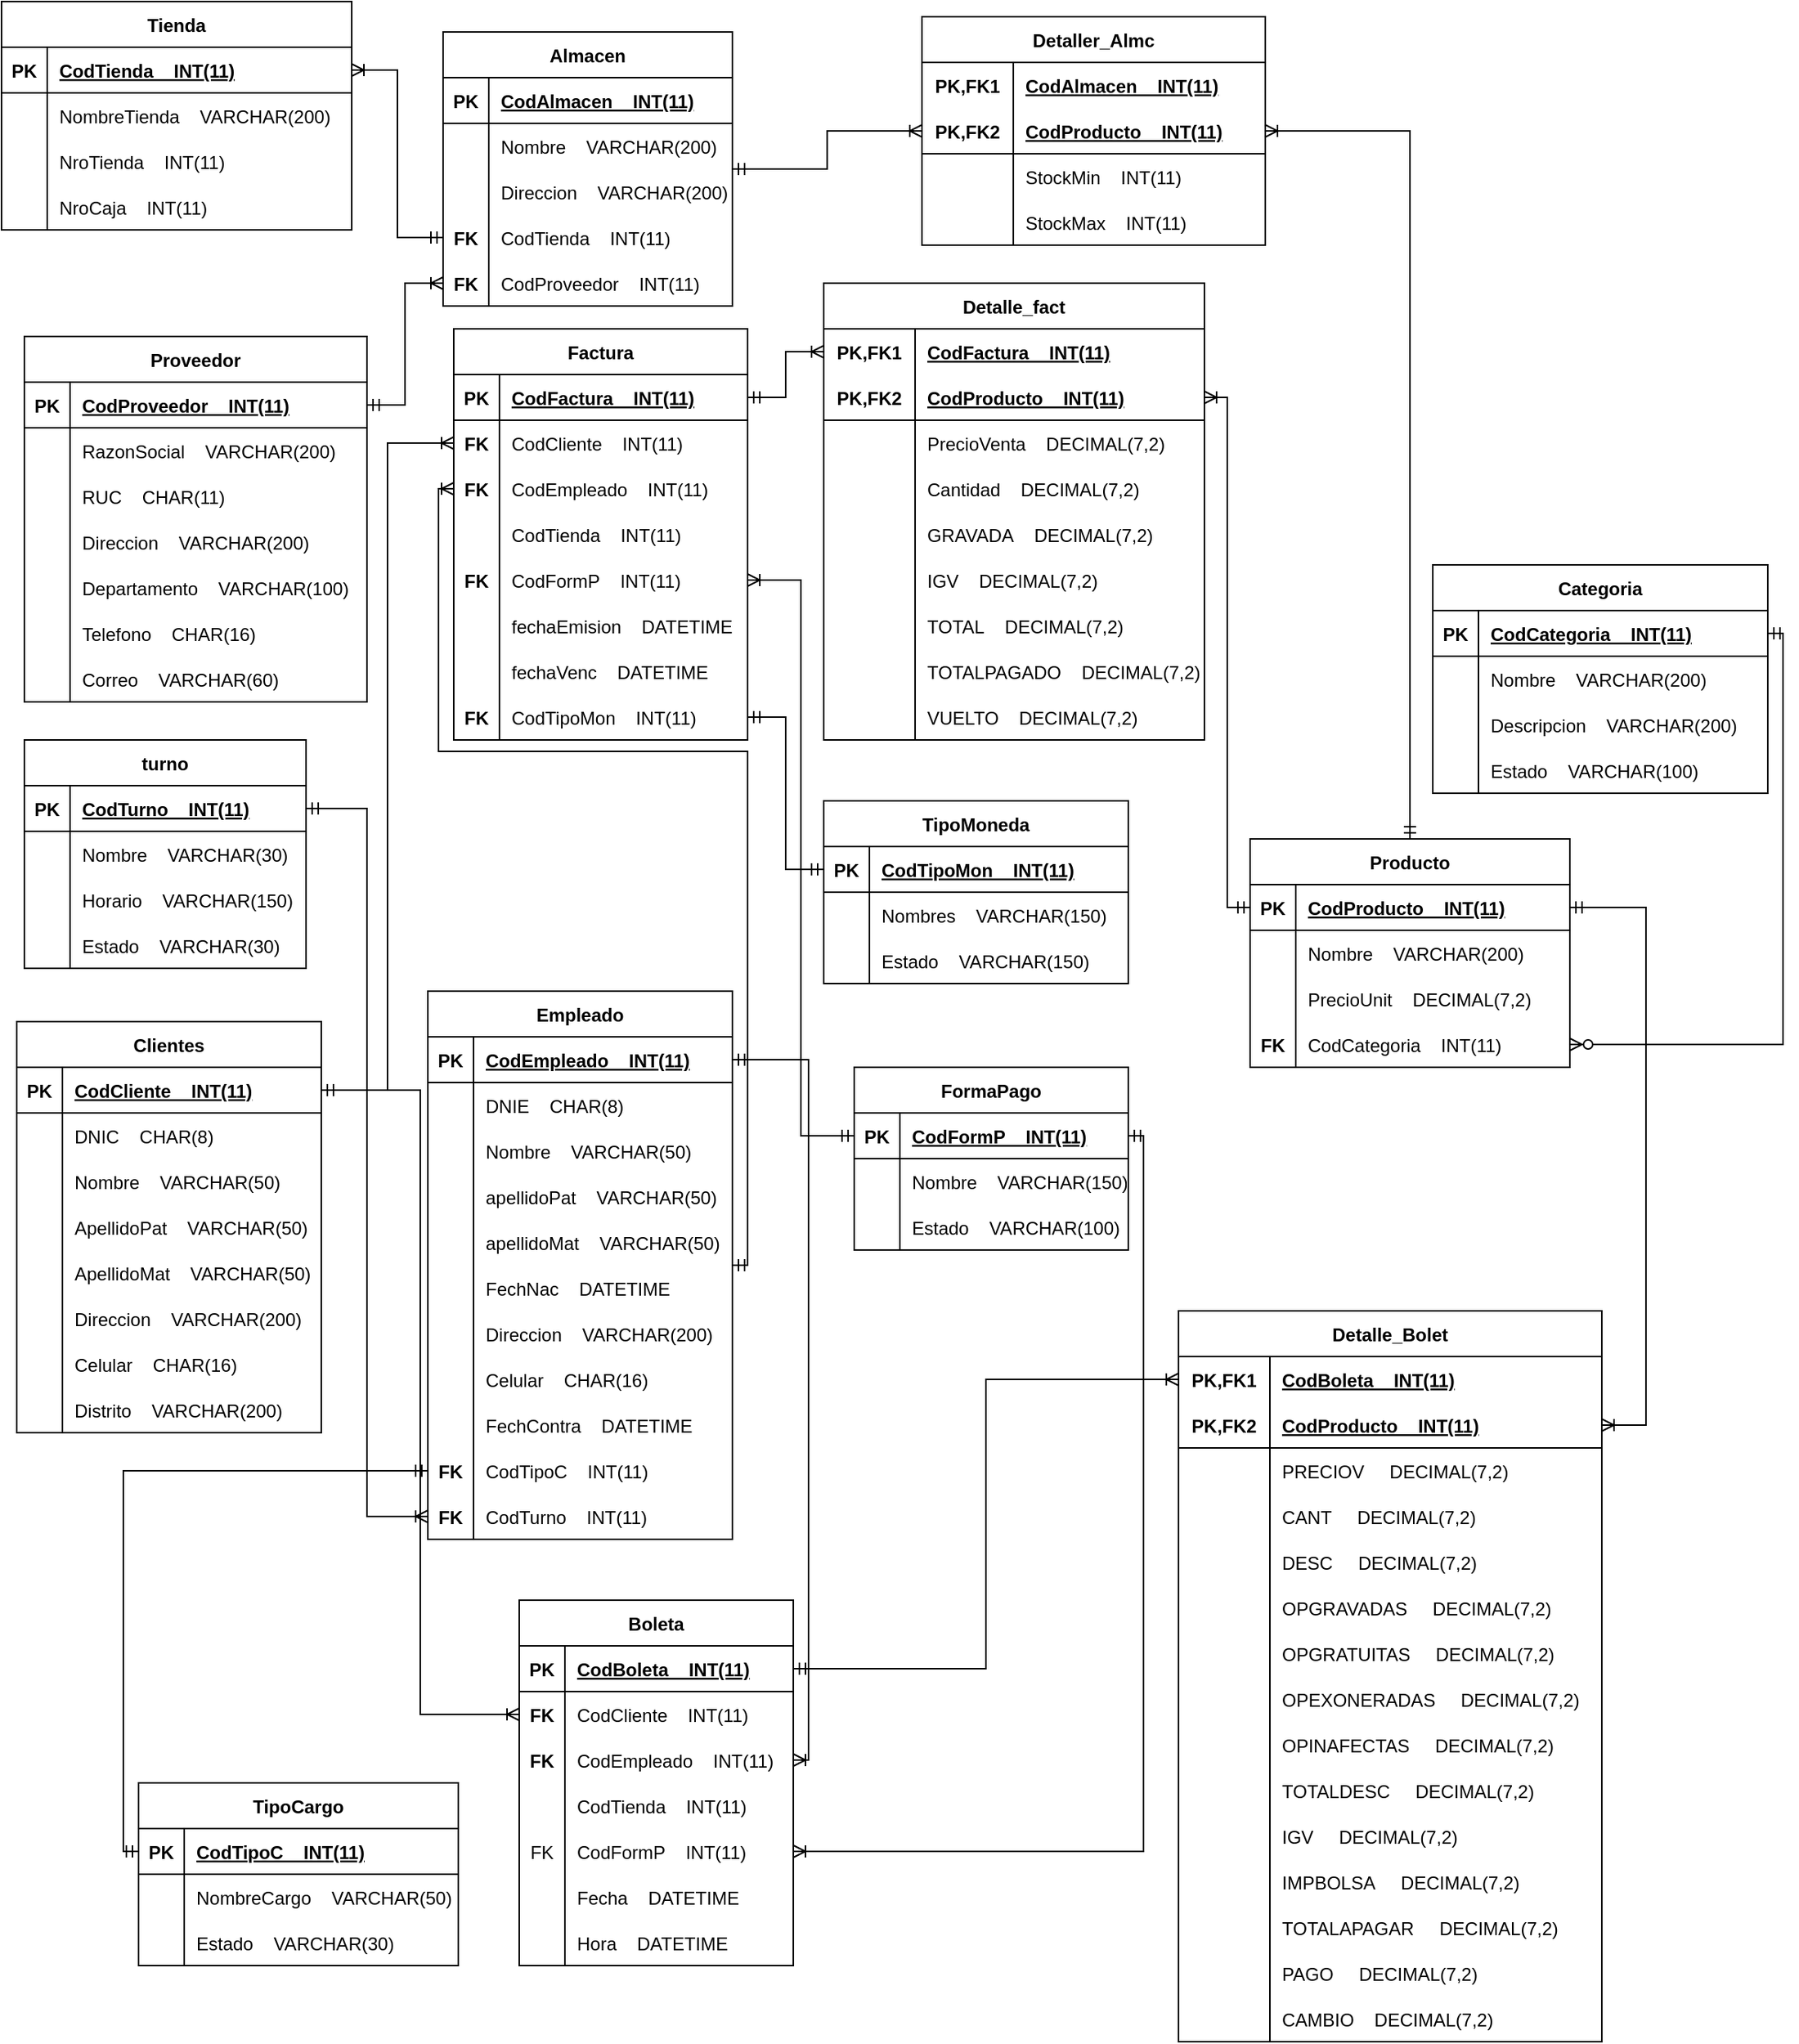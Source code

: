 <mxfile version="20.8.20" type="google"><diagram name="Página-1" id="EEguB05fJXgAn4JIiaYl"><mxGraphModel grid="1" page="1" gridSize="10" guides="1" tooltips="1" connect="1" arrows="1" fold="1" pageScale="1" pageWidth="827" pageHeight="1169" math="0" shadow="0"><root><mxCell id="0"/><mxCell id="1" parent="0"/><mxCell id="RydjaQ_kAybRzxeULNxe-1" value="Proveedor" style="shape=table;startSize=30;container=1;collapsible=1;childLayout=tableLayout;fixedRows=1;rowLines=0;fontStyle=1;align=center;resizeLast=1;" vertex="1" parent="1"><mxGeometry x="25" y="-60" width="225" height="240" as="geometry"><mxRectangle x="140" y="130" width="90" height="30" as="alternateBounds"/></mxGeometry></mxCell><mxCell id="RydjaQ_kAybRzxeULNxe-2" value="" style="shape=tableRow;horizontal=0;startSize=0;swimlaneHead=0;swimlaneBody=0;fillColor=none;collapsible=0;dropTarget=0;points=[[0,0.5],[1,0.5]];portConstraint=eastwest;top=0;left=0;right=0;bottom=1;" vertex="1" parent="RydjaQ_kAybRzxeULNxe-1"><mxGeometry y="30" width="225" height="30" as="geometry"/></mxCell><mxCell id="RydjaQ_kAybRzxeULNxe-3" value="PK" style="shape=partialRectangle;connectable=0;fillColor=none;top=0;left=0;bottom=0;right=0;fontStyle=1;overflow=hidden;" vertex="1" parent="RydjaQ_kAybRzxeULNxe-2"><mxGeometry width="30" height="30" as="geometry"><mxRectangle width="30" height="30" as="alternateBounds"/></mxGeometry></mxCell><mxCell id="RydjaQ_kAybRzxeULNxe-4" value="CodProveedor    INT(11)" style="shape=partialRectangle;connectable=0;fillColor=none;top=0;left=0;bottom=0;right=0;align=left;spacingLeft=6;fontStyle=5;overflow=hidden;" vertex="1" parent="RydjaQ_kAybRzxeULNxe-2"><mxGeometry x="30" width="195" height="30" as="geometry"><mxRectangle width="195" height="30" as="alternateBounds"/></mxGeometry></mxCell><mxCell id="RydjaQ_kAybRzxeULNxe-5" value="" style="shape=tableRow;horizontal=0;startSize=0;swimlaneHead=0;swimlaneBody=0;fillColor=none;collapsible=0;dropTarget=0;points=[[0,0.5],[1,0.5]];portConstraint=eastwest;top=0;left=0;right=0;bottom=0;" vertex="1" parent="RydjaQ_kAybRzxeULNxe-1"><mxGeometry y="60" width="225" height="30" as="geometry"/></mxCell><mxCell id="RydjaQ_kAybRzxeULNxe-6" value="" style="shape=partialRectangle;connectable=0;fillColor=none;top=0;left=0;bottom=0;right=0;editable=1;overflow=hidden;" vertex="1" parent="RydjaQ_kAybRzxeULNxe-5"><mxGeometry width="30" height="30" as="geometry"><mxRectangle width="30" height="30" as="alternateBounds"/></mxGeometry></mxCell><mxCell id="RydjaQ_kAybRzxeULNxe-7" value="RazonSocial    VARCHAR(200)" style="shape=partialRectangle;connectable=0;fillColor=none;top=0;left=0;bottom=0;right=0;align=left;spacingLeft=6;overflow=hidden;" vertex="1" parent="RydjaQ_kAybRzxeULNxe-5"><mxGeometry x="30" width="195" height="30" as="geometry"><mxRectangle width="195" height="30" as="alternateBounds"/></mxGeometry></mxCell><mxCell id="RydjaQ_kAybRzxeULNxe-8" value="" style="shape=tableRow;horizontal=0;startSize=0;swimlaneHead=0;swimlaneBody=0;fillColor=none;collapsible=0;dropTarget=0;points=[[0,0.5],[1,0.5]];portConstraint=eastwest;top=0;left=0;right=0;bottom=0;" vertex="1" parent="RydjaQ_kAybRzxeULNxe-1"><mxGeometry y="90" width="225" height="30" as="geometry"/></mxCell><mxCell id="RydjaQ_kAybRzxeULNxe-9" value="" style="shape=partialRectangle;connectable=0;fillColor=none;top=0;left=0;bottom=0;right=0;editable=1;overflow=hidden;" vertex="1" parent="RydjaQ_kAybRzxeULNxe-8"><mxGeometry width="30" height="30" as="geometry"><mxRectangle width="30" height="30" as="alternateBounds"/></mxGeometry></mxCell><mxCell id="RydjaQ_kAybRzxeULNxe-10" value="RUC    CHAR(11)" style="shape=partialRectangle;connectable=0;fillColor=none;top=0;left=0;bottom=0;right=0;align=left;spacingLeft=6;overflow=hidden;" vertex="1" parent="RydjaQ_kAybRzxeULNxe-8"><mxGeometry x="30" width="195" height="30" as="geometry"><mxRectangle width="195" height="30" as="alternateBounds"/></mxGeometry></mxCell><mxCell id="RydjaQ_kAybRzxeULNxe-11" value="" style="shape=tableRow;horizontal=0;startSize=0;swimlaneHead=0;swimlaneBody=0;fillColor=none;collapsible=0;dropTarget=0;points=[[0,0.5],[1,0.5]];portConstraint=eastwest;top=0;left=0;right=0;bottom=0;" vertex="1" parent="RydjaQ_kAybRzxeULNxe-1"><mxGeometry y="120" width="225" height="30" as="geometry"/></mxCell><mxCell id="RydjaQ_kAybRzxeULNxe-12" value="" style="shape=partialRectangle;connectable=0;fillColor=none;top=0;left=0;bottom=0;right=0;editable=1;overflow=hidden;" vertex="1" parent="RydjaQ_kAybRzxeULNxe-11"><mxGeometry width="30" height="30" as="geometry"><mxRectangle width="30" height="30" as="alternateBounds"/></mxGeometry></mxCell><mxCell id="RydjaQ_kAybRzxeULNxe-13" value="Direccion    VARCHAR(200)" style="shape=partialRectangle;connectable=0;fillColor=none;top=0;left=0;bottom=0;right=0;align=left;spacingLeft=6;overflow=hidden;" vertex="1" parent="RydjaQ_kAybRzxeULNxe-11"><mxGeometry x="30" width="195" height="30" as="geometry"><mxRectangle width="195" height="30" as="alternateBounds"/></mxGeometry></mxCell><mxCell id="RydjaQ_kAybRzxeULNxe-474" value="" style="shape=tableRow;horizontal=0;startSize=0;swimlaneHead=0;swimlaneBody=0;fillColor=none;collapsible=0;dropTarget=0;points=[[0,0.5],[1,0.5]];portConstraint=eastwest;top=0;left=0;right=0;bottom=0;" vertex="1" parent="RydjaQ_kAybRzxeULNxe-1"><mxGeometry y="150" width="225" height="30" as="geometry"/></mxCell><mxCell id="RydjaQ_kAybRzxeULNxe-475" value="" style="shape=partialRectangle;connectable=0;fillColor=none;top=0;left=0;bottom=0;right=0;editable=1;overflow=hidden;" vertex="1" parent="RydjaQ_kAybRzxeULNxe-474"><mxGeometry width="30" height="30" as="geometry"><mxRectangle width="30" height="30" as="alternateBounds"/></mxGeometry></mxCell><mxCell id="RydjaQ_kAybRzxeULNxe-476" value="Departamento    VARCHAR(100)" style="shape=partialRectangle;connectable=0;fillColor=none;top=0;left=0;bottom=0;right=0;align=left;spacingLeft=6;overflow=hidden;" vertex="1" parent="RydjaQ_kAybRzxeULNxe-474"><mxGeometry x="30" width="195" height="30" as="geometry"><mxRectangle width="195" height="30" as="alternateBounds"/></mxGeometry></mxCell><mxCell id="RydjaQ_kAybRzxeULNxe-477" value="" style="shape=tableRow;horizontal=0;startSize=0;swimlaneHead=0;swimlaneBody=0;fillColor=none;collapsible=0;dropTarget=0;points=[[0,0.5],[1,0.5]];portConstraint=eastwest;top=0;left=0;right=0;bottom=0;" vertex="1" parent="RydjaQ_kAybRzxeULNxe-1"><mxGeometry y="180" width="225" height="30" as="geometry"/></mxCell><mxCell id="RydjaQ_kAybRzxeULNxe-478" value="" style="shape=partialRectangle;connectable=0;fillColor=none;top=0;left=0;bottom=0;right=0;editable=1;overflow=hidden;" vertex="1" parent="RydjaQ_kAybRzxeULNxe-477"><mxGeometry width="30" height="30" as="geometry"><mxRectangle width="30" height="30" as="alternateBounds"/></mxGeometry></mxCell><mxCell id="RydjaQ_kAybRzxeULNxe-479" value="Telefono    CHAR(16)" style="shape=partialRectangle;connectable=0;fillColor=none;top=0;left=0;bottom=0;right=0;align=left;spacingLeft=6;overflow=hidden;" vertex="1" parent="RydjaQ_kAybRzxeULNxe-477"><mxGeometry x="30" width="195" height="30" as="geometry"><mxRectangle width="195" height="30" as="alternateBounds"/></mxGeometry></mxCell><mxCell id="RydjaQ_kAybRzxeULNxe-480" value="" style="shape=tableRow;horizontal=0;startSize=0;swimlaneHead=0;swimlaneBody=0;fillColor=none;collapsible=0;dropTarget=0;points=[[0,0.5],[1,0.5]];portConstraint=eastwest;top=0;left=0;right=0;bottom=0;" vertex="1" parent="RydjaQ_kAybRzxeULNxe-1"><mxGeometry y="210" width="225" height="30" as="geometry"/></mxCell><mxCell id="RydjaQ_kAybRzxeULNxe-481" value="" style="shape=partialRectangle;connectable=0;fillColor=none;top=0;left=0;bottom=0;right=0;editable=1;overflow=hidden;" vertex="1" parent="RydjaQ_kAybRzxeULNxe-480"><mxGeometry width="30" height="30" as="geometry"><mxRectangle width="30" height="30" as="alternateBounds"/></mxGeometry></mxCell><mxCell id="RydjaQ_kAybRzxeULNxe-482" value="Correo    VARCHAR(60)" style="shape=partialRectangle;connectable=0;fillColor=none;top=0;left=0;bottom=0;right=0;align=left;spacingLeft=6;overflow=hidden;" vertex="1" parent="RydjaQ_kAybRzxeULNxe-480"><mxGeometry x="30" width="195" height="30" as="geometry"><mxRectangle width="195" height="30" as="alternateBounds"/></mxGeometry></mxCell><mxCell id="RydjaQ_kAybRzxeULNxe-14" value="Producto" style="shape=table;startSize=30;container=1;collapsible=1;childLayout=tableLayout;fixedRows=1;rowLines=0;fontStyle=1;align=center;resizeLast=1;" vertex="1" parent="1"><mxGeometry x="830" y="270" width="210" height="150" as="geometry"><mxRectangle x="629" y="330" width="96" height="30" as="alternateBounds"/></mxGeometry></mxCell><mxCell id="RydjaQ_kAybRzxeULNxe-15" value="" style="shape=tableRow;horizontal=0;startSize=0;swimlaneHead=0;swimlaneBody=0;fillColor=none;collapsible=0;dropTarget=0;points=[[0,0.5],[1,0.5]];portConstraint=eastwest;top=0;left=0;right=0;bottom=1;" vertex="1" parent="RydjaQ_kAybRzxeULNxe-14"><mxGeometry y="30" width="210" height="30" as="geometry"/></mxCell><mxCell id="RydjaQ_kAybRzxeULNxe-16" value="PK" style="shape=partialRectangle;connectable=0;fillColor=none;top=0;left=0;bottom=0;right=0;fontStyle=1;overflow=hidden;" vertex="1" parent="RydjaQ_kAybRzxeULNxe-15"><mxGeometry width="30" height="30" as="geometry"><mxRectangle width="30" height="30" as="alternateBounds"/></mxGeometry></mxCell><mxCell id="RydjaQ_kAybRzxeULNxe-17" value="CodProducto    INT(11)" style="shape=partialRectangle;connectable=0;fillColor=none;top=0;left=0;bottom=0;right=0;align=left;spacingLeft=6;fontStyle=5;overflow=hidden;" vertex="1" parent="RydjaQ_kAybRzxeULNxe-15"><mxGeometry x="30" width="180" height="30" as="geometry"><mxRectangle width="180" height="30" as="alternateBounds"/></mxGeometry></mxCell><mxCell id="RydjaQ_kAybRzxeULNxe-18" value="" style="shape=tableRow;horizontal=0;startSize=0;swimlaneHead=0;swimlaneBody=0;fillColor=none;collapsible=0;dropTarget=0;points=[[0,0.5],[1,0.5]];portConstraint=eastwest;top=0;left=0;right=0;bottom=0;" vertex="1" parent="RydjaQ_kAybRzxeULNxe-14"><mxGeometry y="60" width="210" height="30" as="geometry"/></mxCell><mxCell id="RydjaQ_kAybRzxeULNxe-19" value="" style="shape=partialRectangle;connectable=0;fillColor=none;top=0;left=0;bottom=0;right=0;editable=1;overflow=hidden;" vertex="1" parent="RydjaQ_kAybRzxeULNxe-18"><mxGeometry width="30" height="30" as="geometry"><mxRectangle width="30" height="30" as="alternateBounds"/></mxGeometry></mxCell><mxCell id="RydjaQ_kAybRzxeULNxe-20" value="Nombre    VARCHAR(200)" style="shape=partialRectangle;connectable=0;fillColor=none;top=0;left=0;bottom=0;right=0;align=left;spacingLeft=6;overflow=hidden;" vertex="1" parent="RydjaQ_kAybRzxeULNxe-18"><mxGeometry x="30" width="180" height="30" as="geometry"><mxRectangle width="180" height="30" as="alternateBounds"/></mxGeometry></mxCell><mxCell id="RydjaQ_kAybRzxeULNxe-24" value="" style="shape=tableRow;horizontal=0;startSize=0;swimlaneHead=0;swimlaneBody=0;fillColor=none;collapsible=0;dropTarget=0;points=[[0,0.5],[1,0.5]];portConstraint=eastwest;top=0;left=0;right=0;bottom=0;" vertex="1" parent="RydjaQ_kAybRzxeULNxe-14"><mxGeometry y="90" width="210" height="30" as="geometry"/></mxCell><mxCell id="RydjaQ_kAybRzxeULNxe-25" value="" style="shape=partialRectangle;connectable=0;fillColor=none;top=0;left=0;bottom=0;right=0;editable=1;overflow=hidden;" vertex="1" parent="RydjaQ_kAybRzxeULNxe-24"><mxGeometry width="30" height="30" as="geometry"><mxRectangle width="30" height="30" as="alternateBounds"/></mxGeometry></mxCell><mxCell id="RydjaQ_kAybRzxeULNxe-26" value="PrecioUnit    DECIMAL(7,2)" style="shape=partialRectangle;connectable=0;fillColor=none;top=0;left=0;bottom=0;right=0;align=left;spacingLeft=6;overflow=hidden;" vertex="1" parent="RydjaQ_kAybRzxeULNxe-24"><mxGeometry x="30" width="180" height="30" as="geometry"><mxRectangle width="180" height="30" as="alternateBounds"/></mxGeometry></mxCell><mxCell id="RydjaQ_kAybRzxeULNxe-323" value="" style="shape=tableRow;horizontal=0;startSize=0;swimlaneHead=0;swimlaneBody=0;fillColor=none;collapsible=0;dropTarget=0;points=[[0,0.5],[1,0.5]];portConstraint=eastwest;top=0;left=0;right=0;bottom=0;" vertex="1" parent="RydjaQ_kAybRzxeULNxe-14"><mxGeometry y="120" width="210" height="30" as="geometry"/></mxCell><mxCell id="RydjaQ_kAybRzxeULNxe-324" value="FK" style="shape=partialRectangle;connectable=0;fillColor=none;top=0;left=0;bottom=0;right=0;editable=1;overflow=hidden;fontStyle=1" vertex="1" parent="RydjaQ_kAybRzxeULNxe-323"><mxGeometry width="30" height="30" as="geometry"><mxRectangle width="30" height="30" as="alternateBounds"/></mxGeometry></mxCell><mxCell id="RydjaQ_kAybRzxeULNxe-325" value="CodCategoria    INT(11)" style="shape=partialRectangle;connectable=0;fillColor=none;top=0;left=0;bottom=0;right=0;align=left;spacingLeft=6;overflow=hidden;" vertex="1" parent="RydjaQ_kAybRzxeULNxe-323"><mxGeometry x="30" width="180" height="30" as="geometry"><mxRectangle width="180" height="30" as="alternateBounds"/></mxGeometry></mxCell><mxCell id="RydjaQ_kAybRzxeULNxe-27" value="Categoria" style="shape=table;startSize=30;container=1;collapsible=1;childLayout=tableLayout;fixedRows=1;rowLines=0;fontStyle=1;align=center;resizeLast=1;" vertex="1" parent="1"><mxGeometry x="950" y="90" width="220" height="150" as="geometry"><mxRectangle x="780" y="140" width="110" height="30" as="alternateBounds"/></mxGeometry></mxCell><mxCell id="RydjaQ_kAybRzxeULNxe-28" value="" style="shape=tableRow;horizontal=0;startSize=0;swimlaneHead=0;swimlaneBody=0;fillColor=none;collapsible=0;dropTarget=0;points=[[0,0.5],[1,0.5]];portConstraint=eastwest;top=0;left=0;right=0;bottom=1;" vertex="1" parent="RydjaQ_kAybRzxeULNxe-27"><mxGeometry y="30" width="220" height="30" as="geometry"/></mxCell><mxCell id="RydjaQ_kAybRzxeULNxe-29" value="PK" style="shape=partialRectangle;connectable=0;fillColor=none;top=0;left=0;bottom=0;right=0;fontStyle=1;overflow=hidden;" vertex="1" parent="RydjaQ_kAybRzxeULNxe-28"><mxGeometry width="30" height="30" as="geometry"><mxRectangle width="30" height="30" as="alternateBounds"/></mxGeometry></mxCell><mxCell id="RydjaQ_kAybRzxeULNxe-30" value="CodCategoria    INT(11)" style="shape=partialRectangle;connectable=0;fillColor=none;top=0;left=0;bottom=0;right=0;align=left;spacingLeft=6;fontStyle=5;overflow=hidden;" vertex="1" parent="RydjaQ_kAybRzxeULNxe-28"><mxGeometry x="30" width="190" height="30" as="geometry"><mxRectangle width="190" height="30" as="alternateBounds"/></mxGeometry></mxCell><mxCell id="RydjaQ_kAybRzxeULNxe-31" value="" style="shape=tableRow;horizontal=0;startSize=0;swimlaneHead=0;swimlaneBody=0;fillColor=none;collapsible=0;dropTarget=0;points=[[0,0.5],[1,0.5]];portConstraint=eastwest;top=0;left=0;right=0;bottom=0;" vertex="1" parent="RydjaQ_kAybRzxeULNxe-27"><mxGeometry y="60" width="220" height="30" as="geometry"/></mxCell><mxCell id="RydjaQ_kAybRzxeULNxe-32" value="" style="shape=partialRectangle;connectable=0;fillColor=none;top=0;left=0;bottom=0;right=0;editable=1;overflow=hidden;" vertex="1" parent="RydjaQ_kAybRzxeULNxe-31"><mxGeometry width="30" height="30" as="geometry"><mxRectangle width="30" height="30" as="alternateBounds"/></mxGeometry></mxCell><mxCell id="RydjaQ_kAybRzxeULNxe-33" value="Nombre    VARCHAR(200)" style="shape=partialRectangle;connectable=0;fillColor=none;top=0;left=0;bottom=0;right=0;align=left;spacingLeft=6;overflow=hidden;" vertex="1" parent="RydjaQ_kAybRzxeULNxe-31"><mxGeometry x="30" width="190" height="30" as="geometry"><mxRectangle width="190" height="30" as="alternateBounds"/></mxGeometry></mxCell><mxCell id="RydjaQ_kAybRzxeULNxe-34" value="" style="shape=tableRow;horizontal=0;startSize=0;swimlaneHead=0;swimlaneBody=0;fillColor=none;collapsible=0;dropTarget=0;points=[[0,0.5],[1,0.5]];portConstraint=eastwest;top=0;left=0;right=0;bottom=0;" vertex="1" parent="RydjaQ_kAybRzxeULNxe-27"><mxGeometry y="90" width="220" height="30" as="geometry"/></mxCell><mxCell id="RydjaQ_kAybRzxeULNxe-35" value="" style="shape=partialRectangle;connectable=0;fillColor=none;top=0;left=0;bottom=0;right=0;editable=1;overflow=hidden;" vertex="1" parent="RydjaQ_kAybRzxeULNxe-34"><mxGeometry width="30" height="30" as="geometry"><mxRectangle width="30" height="30" as="alternateBounds"/></mxGeometry></mxCell><mxCell id="RydjaQ_kAybRzxeULNxe-36" value="Descripcion    VARCHAR(200)" style="shape=partialRectangle;connectable=0;fillColor=none;top=0;left=0;bottom=0;right=0;align=left;spacingLeft=6;overflow=hidden;" vertex="1" parent="RydjaQ_kAybRzxeULNxe-34"><mxGeometry x="30" width="190" height="30" as="geometry"><mxRectangle width="190" height="30" as="alternateBounds"/></mxGeometry></mxCell><mxCell id="RydjaQ_kAybRzxeULNxe-471" value="" style="shape=tableRow;horizontal=0;startSize=0;swimlaneHead=0;swimlaneBody=0;fillColor=none;collapsible=0;dropTarget=0;points=[[0,0.5],[1,0.5]];portConstraint=eastwest;top=0;left=0;right=0;bottom=0;" vertex="1" parent="RydjaQ_kAybRzxeULNxe-27"><mxGeometry y="120" width="220" height="30" as="geometry"/></mxCell><mxCell id="RydjaQ_kAybRzxeULNxe-472" value="" style="shape=partialRectangle;connectable=0;fillColor=none;top=0;left=0;bottom=0;right=0;editable=1;overflow=hidden;" vertex="1" parent="RydjaQ_kAybRzxeULNxe-471"><mxGeometry width="30" height="30" as="geometry"><mxRectangle width="30" height="30" as="alternateBounds"/></mxGeometry></mxCell><mxCell id="RydjaQ_kAybRzxeULNxe-473" value="Estado    VARCHAR(100)" style="shape=partialRectangle;connectable=0;fillColor=none;top=0;left=0;bottom=0;right=0;align=left;spacingLeft=6;overflow=hidden;" vertex="1" parent="RydjaQ_kAybRzxeULNxe-471"><mxGeometry x="30" width="190" height="30" as="geometry"><mxRectangle width="190" height="30" as="alternateBounds"/></mxGeometry></mxCell><mxCell id="RydjaQ_kAybRzxeULNxe-40" value="Clientes" style="shape=table;startSize=30;container=1;collapsible=1;childLayout=tableLayout;fixedRows=1;rowLines=0;fontStyle=1;align=center;resizeLast=1;" vertex="1" parent="1"><mxGeometry x="20" y="390" width="200" height="270" as="geometry"><mxRectangle y="400" width="110" height="30" as="alternateBounds"/></mxGeometry></mxCell><mxCell id="RydjaQ_kAybRzxeULNxe-41" value="" style="shape=tableRow;horizontal=0;startSize=0;swimlaneHead=0;swimlaneBody=0;fillColor=none;collapsible=0;dropTarget=0;points=[[0,0.5],[1,0.5]];portConstraint=eastwest;top=0;left=0;right=0;bottom=1;" vertex="1" parent="RydjaQ_kAybRzxeULNxe-40"><mxGeometry y="30" width="200" height="30" as="geometry"/></mxCell><mxCell id="RydjaQ_kAybRzxeULNxe-42" value="PK" style="shape=partialRectangle;connectable=0;fillColor=none;top=0;left=0;bottom=0;right=0;fontStyle=1;overflow=hidden;" vertex="1" parent="RydjaQ_kAybRzxeULNxe-41"><mxGeometry width="30" height="30" as="geometry"><mxRectangle width="30" height="30" as="alternateBounds"/></mxGeometry></mxCell><mxCell id="RydjaQ_kAybRzxeULNxe-43" value="CodCliente    INT(11)" style="shape=partialRectangle;connectable=0;fillColor=none;top=0;left=0;bottom=0;right=0;align=left;spacingLeft=6;fontStyle=5;overflow=hidden;" vertex="1" parent="RydjaQ_kAybRzxeULNxe-41"><mxGeometry x="30" width="170" height="30" as="geometry"><mxRectangle width="170" height="30" as="alternateBounds"/></mxGeometry></mxCell><mxCell id="RydjaQ_kAybRzxeULNxe-44" value="" style="shape=tableRow;horizontal=0;startSize=0;swimlaneHead=0;swimlaneBody=0;fillColor=none;collapsible=0;dropTarget=0;points=[[0,0.5],[1,0.5]];portConstraint=eastwest;top=0;left=0;right=0;bottom=0;" vertex="1" parent="RydjaQ_kAybRzxeULNxe-40"><mxGeometry y="60" width="200" height="30" as="geometry"/></mxCell><mxCell id="RydjaQ_kAybRzxeULNxe-45" value="" style="shape=partialRectangle;connectable=0;fillColor=none;top=0;left=0;bottom=0;right=0;editable=1;overflow=hidden;" vertex="1" parent="RydjaQ_kAybRzxeULNxe-44"><mxGeometry width="30" height="30" as="geometry"><mxRectangle width="30" height="30" as="alternateBounds"/></mxGeometry></mxCell><mxCell id="RydjaQ_kAybRzxeULNxe-46" value="DNIC    CHAR(8)" style="shape=partialRectangle;connectable=0;fillColor=none;top=0;left=0;bottom=0;right=0;align=left;spacingLeft=6;overflow=hidden;" vertex="1" parent="RydjaQ_kAybRzxeULNxe-44"><mxGeometry x="30" width="170" height="30" as="geometry"><mxRectangle width="170" height="30" as="alternateBounds"/></mxGeometry></mxCell><mxCell id="RydjaQ_kAybRzxeULNxe-47" value="" style="shape=tableRow;horizontal=0;startSize=0;swimlaneHead=0;swimlaneBody=0;fillColor=none;collapsible=0;dropTarget=0;points=[[0,0.5],[1,0.5]];portConstraint=eastwest;top=0;left=0;right=0;bottom=0;" vertex="1" parent="RydjaQ_kAybRzxeULNxe-40"><mxGeometry y="90" width="200" height="30" as="geometry"/></mxCell><mxCell id="RydjaQ_kAybRzxeULNxe-48" value="" style="shape=partialRectangle;connectable=0;fillColor=none;top=0;left=0;bottom=0;right=0;editable=1;overflow=hidden;" vertex="1" parent="RydjaQ_kAybRzxeULNxe-47"><mxGeometry width="30" height="30" as="geometry"><mxRectangle width="30" height="30" as="alternateBounds"/></mxGeometry></mxCell><mxCell id="RydjaQ_kAybRzxeULNxe-49" value="Nombre    VARCHAR(50)" style="shape=partialRectangle;connectable=0;fillColor=none;top=0;left=0;bottom=0;right=0;align=left;spacingLeft=6;overflow=hidden;" vertex="1" parent="RydjaQ_kAybRzxeULNxe-47"><mxGeometry x="30" width="170" height="30" as="geometry"><mxRectangle width="170" height="30" as="alternateBounds"/></mxGeometry></mxCell><mxCell id="RydjaQ_kAybRzxeULNxe-50" value="" style="shape=tableRow;horizontal=0;startSize=0;swimlaneHead=0;swimlaneBody=0;fillColor=none;collapsible=0;dropTarget=0;points=[[0,0.5],[1,0.5]];portConstraint=eastwest;top=0;left=0;right=0;bottom=0;" vertex="1" parent="RydjaQ_kAybRzxeULNxe-40"><mxGeometry y="120" width="200" height="30" as="geometry"/></mxCell><mxCell id="RydjaQ_kAybRzxeULNxe-51" value="" style="shape=partialRectangle;connectable=0;fillColor=none;top=0;left=0;bottom=0;right=0;editable=1;overflow=hidden;" vertex="1" parent="RydjaQ_kAybRzxeULNxe-50"><mxGeometry width="30" height="30" as="geometry"><mxRectangle width="30" height="30" as="alternateBounds"/></mxGeometry></mxCell><mxCell id="RydjaQ_kAybRzxeULNxe-52" value="ApellidoPat    VARCHAR(50)" style="shape=partialRectangle;connectable=0;fillColor=none;top=0;left=0;bottom=0;right=0;align=left;spacingLeft=6;overflow=hidden;" vertex="1" parent="RydjaQ_kAybRzxeULNxe-50"><mxGeometry x="30" width="170" height="30" as="geometry"><mxRectangle width="170" height="30" as="alternateBounds"/></mxGeometry></mxCell><mxCell id="RydjaQ_kAybRzxeULNxe-483" value="" style="shape=tableRow;horizontal=0;startSize=0;swimlaneHead=0;swimlaneBody=0;fillColor=none;collapsible=0;dropTarget=0;points=[[0,0.5],[1,0.5]];portConstraint=eastwest;top=0;left=0;right=0;bottom=0;" vertex="1" parent="RydjaQ_kAybRzxeULNxe-40"><mxGeometry y="150" width="200" height="30" as="geometry"/></mxCell><mxCell id="RydjaQ_kAybRzxeULNxe-484" value="" style="shape=partialRectangle;connectable=0;fillColor=none;top=0;left=0;bottom=0;right=0;editable=1;overflow=hidden;" vertex="1" parent="RydjaQ_kAybRzxeULNxe-483"><mxGeometry width="30" height="30" as="geometry"><mxRectangle width="30" height="30" as="alternateBounds"/></mxGeometry></mxCell><mxCell id="RydjaQ_kAybRzxeULNxe-485" value="ApellidoMat    VARCHAR(50)" style="shape=partialRectangle;connectable=0;fillColor=none;top=0;left=0;bottom=0;right=0;align=left;spacingLeft=6;overflow=hidden;" vertex="1" parent="RydjaQ_kAybRzxeULNxe-483"><mxGeometry x="30" width="170" height="30" as="geometry"><mxRectangle width="170" height="30" as="alternateBounds"/></mxGeometry></mxCell><mxCell id="RydjaQ_kAybRzxeULNxe-486" value="" style="shape=tableRow;horizontal=0;startSize=0;swimlaneHead=0;swimlaneBody=0;fillColor=none;collapsible=0;dropTarget=0;points=[[0,0.5],[1,0.5]];portConstraint=eastwest;top=0;left=0;right=0;bottom=0;" vertex="1" parent="RydjaQ_kAybRzxeULNxe-40"><mxGeometry y="180" width="200" height="30" as="geometry"/></mxCell><mxCell id="RydjaQ_kAybRzxeULNxe-487" value="" style="shape=partialRectangle;connectable=0;fillColor=none;top=0;left=0;bottom=0;right=0;editable=1;overflow=hidden;" vertex="1" parent="RydjaQ_kAybRzxeULNxe-486"><mxGeometry width="30" height="30" as="geometry"><mxRectangle width="30" height="30" as="alternateBounds"/></mxGeometry></mxCell><mxCell id="RydjaQ_kAybRzxeULNxe-488" value="Direccion    VARCHAR(200)" style="shape=partialRectangle;connectable=0;fillColor=none;top=0;left=0;bottom=0;right=0;align=left;spacingLeft=6;overflow=hidden;" vertex="1" parent="RydjaQ_kAybRzxeULNxe-486"><mxGeometry x="30" width="170" height="30" as="geometry"><mxRectangle width="170" height="30" as="alternateBounds"/></mxGeometry></mxCell><mxCell id="RydjaQ_kAybRzxeULNxe-489" value="" style="shape=tableRow;horizontal=0;startSize=0;swimlaneHead=0;swimlaneBody=0;fillColor=none;collapsible=0;dropTarget=0;points=[[0,0.5],[1,0.5]];portConstraint=eastwest;top=0;left=0;right=0;bottom=0;" vertex="1" parent="RydjaQ_kAybRzxeULNxe-40"><mxGeometry y="210" width="200" height="30" as="geometry"/></mxCell><mxCell id="RydjaQ_kAybRzxeULNxe-490" value="" style="shape=partialRectangle;connectable=0;fillColor=none;top=0;left=0;bottom=0;right=0;editable=1;overflow=hidden;" vertex="1" parent="RydjaQ_kAybRzxeULNxe-489"><mxGeometry width="30" height="30" as="geometry"><mxRectangle width="30" height="30" as="alternateBounds"/></mxGeometry></mxCell><mxCell id="RydjaQ_kAybRzxeULNxe-491" value="Celular    CHAR(16)" style="shape=partialRectangle;connectable=0;fillColor=none;top=0;left=0;bottom=0;right=0;align=left;spacingLeft=6;overflow=hidden;" vertex="1" parent="RydjaQ_kAybRzxeULNxe-489"><mxGeometry x="30" width="170" height="30" as="geometry"><mxRectangle width="170" height="30" as="alternateBounds"/></mxGeometry></mxCell><mxCell id="RydjaQ_kAybRzxeULNxe-492" value="" style="shape=tableRow;horizontal=0;startSize=0;swimlaneHead=0;swimlaneBody=0;fillColor=none;collapsible=0;dropTarget=0;points=[[0,0.5],[1,0.5]];portConstraint=eastwest;top=0;left=0;right=0;bottom=0;" vertex="1" parent="RydjaQ_kAybRzxeULNxe-40"><mxGeometry y="240" width="200" height="30" as="geometry"/></mxCell><mxCell id="RydjaQ_kAybRzxeULNxe-493" value="" style="shape=partialRectangle;connectable=0;fillColor=none;top=0;left=0;bottom=0;right=0;editable=1;overflow=hidden;" vertex="1" parent="RydjaQ_kAybRzxeULNxe-492"><mxGeometry width="30" height="30" as="geometry"><mxRectangle width="30" height="30" as="alternateBounds"/></mxGeometry></mxCell><mxCell id="RydjaQ_kAybRzxeULNxe-494" value="Distrito    VARCHAR(200)" style="shape=partialRectangle;connectable=0;fillColor=none;top=0;left=0;bottom=0;right=0;align=left;spacingLeft=6;overflow=hidden;" vertex="1" parent="RydjaQ_kAybRzxeULNxe-492"><mxGeometry x="30" width="170" height="30" as="geometry"><mxRectangle width="170" height="30" as="alternateBounds"/></mxGeometry></mxCell><mxCell id="RydjaQ_kAybRzxeULNxe-53" value="Empleado" style="shape=table;startSize=30;container=1;collapsible=1;childLayout=tableLayout;fixedRows=1;rowLines=0;fontStyle=1;align=center;resizeLast=1;" vertex="1" parent="1"><mxGeometry x="290" y="370" width="200" height="360" as="geometry"><mxRectangle x="205" y="390" width="100" height="30" as="alternateBounds"/></mxGeometry></mxCell><mxCell id="RydjaQ_kAybRzxeULNxe-54" value="" style="shape=tableRow;horizontal=0;startSize=0;swimlaneHead=0;swimlaneBody=0;fillColor=none;collapsible=0;dropTarget=0;points=[[0,0.5],[1,0.5]];portConstraint=eastwest;top=0;left=0;right=0;bottom=1;" vertex="1" parent="RydjaQ_kAybRzxeULNxe-53"><mxGeometry y="30" width="200" height="30" as="geometry"/></mxCell><mxCell id="RydjaQ_kAybRzxeULNxe-55" value="PK" style="shape=partialRectangle;connectable=0;fillColor=none;top=0;left=0;bottom=0;right=0;fontStyle=1;overflow=hidden;" vertex="1" parent="RydjaQ_kAybRzxeULNxe-54"><mxGeometry width="30" height="30" as="geometry"><mxRectangle width="30" height="30" as="alternateBounds"/></mxGeometry></mxCell><mxCell id="RydjaQ_kAybRzxeULNxe-56" value="CodEmpleado    INT(11)" style="shape=partialRectangle;connectable=0;fillColor=none;top=0;left=0;bottom=0;right=0;align=left;spacingLeft=6;fontStyle=5;overflow=hidden;" vertex="1" parent="RydjaQ_kAybRzxeULNxe-54"><mxGeometry x="30" width="170" height="30" as="geometry"><mxRectangle width="170" height="30" as="alternateBounds"/></mxGeometry></mxCell><mxCell id="RydjaQ_kAybRzxeULNxe-57" value="" style="shape=tableRow;horizontal=0;startSize=0;swimlaneHead=0;swimlaneBody=0;fillColor=none;collapsible=0;dropTarget=0;points=[[0,0.5],[1,0.5]];portConstraint=eastwest;top=0;left=0;right=0;bottom=0;" vertex="1" parent="RydjaQ_kAybRzxeULNxe-53"><mxGeometry y="60" width="200" height="30" as="geometry"/></mxCell><mxCell id="RydjaQ_kAybRzxeULNxe-58" value="" style="shape=partialRectangle;connectable=0;fillColor=none;top=0;left=0;bottom=0;right=0;editable=1;overflow=hidden;" vertex="1" parent="RydjaQ_kAybRzxeULNxe-57"><mxGeometry width="30" height="30" as="geometry"><mxRectangle width="30" height="30" as="alternateBounds"/></mxGeometry></mxCell><mxCell id="RydjaQ_kAybRzxeULNxe-59" value="DNIE    CHAR(8)" style="shape=partialRectangle;connectable=0;fillColor=none;top=0;left=0;bottom=0;right=0;align=left;spacingLeft=6;overflow=hidden;" vertex="1" parent="RydjaQ_kAybRzxeULNxe-57"><mxGeometry x="30" width="170" height="30" as="geometry"><mxRectangle width="170" height="30" as="alternateBounds"/></mxGeometry></mxCell><mxCell id="RydjaQ_kAybRzxeULNxe-60" value="" style="shape=tableRow;horizontal=0;startSize=0;swimlaneHead=0;swimlaneBody=0;fillColor=none;collapsible=0;dropTarget=0;points=[[0,0.5],[1,0.5]];portConstraint=eastwest;top=0;left=0;right=0;bottom=0;" vertex="1" parent="RydjaQ_kAybRzxeULNxe-53"><mxGeometry y="90" width="200" height="30" as="geometry"/></mxCell><mxCell id="RydjaQ_kAybRzxeULNxe-61" value="" style="shape=partialRectangle;connectable=0;fillColor=none;top=0;left=0;bottom=0;right=0;editable=1;overflow=hidden;" vertex="1" parent="RydjaQ_kAybRzxeULNxe-60"><mxGeometry width="30" height="30" as="geometry"><mxRectangle width="30" height="30" as="alternateBounds"/></mxGeometry></mxCell><mxCell id="RydjaQ_kAybRzxeULNxe-62" value="Nombre    VARCHAR(50)" style="shape=partialRectangle;connectable=0;fillColor=none;top=0;left=0;bottom=0;right=0;align=left;spacingLeft=6;overflow=hidden;" vertex="1" parent="RydjaQ_kAybRzxeULNxe-60"><mxGeometry x="30" width="170" height="30" as="geometry"><mxRectangle width="170" height="30" as="alternateBounds"/></mxGeometry></mxCell><mxCell id="RydjaQ_kAybRzxeULNxe-63" value="" style="shape=tableRow;horizontal=0;startSize=0;swimlaneHead=0;swimlaneBody=0;fillColor=none;collapsible=0;dropTarget=0;points=[[0,0.5],[1,0.5]];portConstraint=eastwest;top=0;left=0;right=0;bottom=0;" vertex="1" parent="RydjaQ_kAybRzxeULNxe-53"><mxGeometry y="120" width="200" height="30" as="geometry"/></mxCell><mxCell id="RydjaQ_kAybRzxeULNxe-64" value="" style="shape=partialRectangle;connectable=0;fillColor=none;top=0;left=0;bottom=0;right=0;editable=1;overflow=hidden;" vertex="1" parent="RydjaQ_kAybRzxeULNxe-63"><mxGeometry width="30" height="30" as="geometry"><mxRectangle width="30" height="30" as="alternateBounds"/></mxGeometry></mxCell><mxCell id="RydjaQ_kAybRzxeULNxe-65" value="apellidoPat    VARCHAR(50)" style="shape=partialRectangle;connectable=0;fillColor=none;top=0;left=0;bottom=0;right=0;align=left;spacingLeft=6;overflow=hidden;" vertex="1" parent="RydjaQ_kAybRzxeULNxe-63"><mxGeometry x="30" width="170" height="30" as="geometry"><mxRectangle width="170" height="30" as="alternateBounds"/></mxGeometry></mxCell><mxCell id="RydjaQ_kAybRzxeULNxe-495" value="" style="shape=tableRow;horizontal=0;startSize=0;swimlaneHead=0;swimlaneBody=0;fillColor=none;collapsible=0;dropTarget=0;points=[[0,0.5],[1,0.5]];portConstraint=eastwest;top=0;left=0;right=0;bottom=0;" vertex="1" parent="RydjaQ_kAybRzxeULNxe-53"><mxGeometry y="150" width="200" height="30" as="geometry"/></mxCell><mxCell id="RydjaQ_kAybRzxeULNxe-496" value="" style="shape=partialRectangle;connectable=0;fillColor=none;top=0;left=0;bottom=0;right=0;editable=1;overflow=hidden;" vertex="1" parent="RydjaQ_kAybRzxeULNxe-495"><mxGeometry width="30" height="30" as="geometry"><mxRectangle width="30" height="30" as="alternateBounds"/></mxGeometry></mxCell><mxCell id="RydjaQ_kAybRzxeULNxe-497" value="apellidoMat    VARCHAR(50)" style="shape=partialRectangle;connectable=0;fillColor=none;top=0;left=0;bottom=0;right=0;align=left;spacingLeft=6;overflow=hidden;" vertex="1" parent="RydjaQ_kAybRzxeULNxe-495"><mxGeometry x="30" width="170" height="30" as="geometry"><mxRectangle width="170" height="30" as="alternateBounds"/></mxGeometry></mxCell><mxCell id="RydjaQ_kAybRzxeULNxe-498" value="" style="shape=tableRow;horizontal=0;startSize=0;swimlaneHead=0;swimlaneBody=0;fillColor=none;collapsible=0;dropTarget=0;points=[[0,0.5],[1,0.5]];portConstraint=eastwest;top=0;left=0;right=0;bottom=0;" vertex="1" parent="RydjaQ_kAybRzxeULNxe-53"><mxGeometry y="180" width="200" height="30" as="geometry"/></mxCell><mxCell id="RydjaQ_kAybRzxeULNxe-499" value="" style="shape=partialRectangle;connectable=0;fillColor=none;top=0;left=0;bottom=0;right=0;editable=1;overflow=hidden;" vertex="1" parent="RydjaQ_kAybRzxeULNxe-498"><mxGeometry width="30" height="30" as="geometry"><mxRectangle width="30" height="30" as="alternateBounds"/></mxGeometry></mxCell><mxCell id="RydjaQ_kAybRzxeULNxe-500" value="FechNac    DATETIME" style="shape=partialRectangle;connectable=0;fillColor=none;top=0;left=0;bottom=0;right=0;align=left;spacingLeft=6;overflow=hidden;" vertex="1" parent="RydjaQ_kAybRzxeULNxe-498"><mxGeometry x="30" width="170" height="30" as="geometry"><mxRectangle width="170" height="30" as="alternateBounds"/></mxGeometry></mxCell><mxCell id="RydjaQ_kAybRzxeULNxe-501" value="" style="shape=tableRow;horizontal=0;startSize=0;swimlaneHead=0;swimlaneBody=0;fillColor=none;collapsible=0;dropTarget=0;points=[[0,0.5],[1,0.5]];portConstraint=eastwest;top=0;left=0;right=0;bottom=0;" vertex="1" parent="RydjaQ_kAybRzxeULNxe-53"><mxGeometry y="210" width="200" height="30" as="geometry"/></mxCell><mxCell id="RydjaQ_kAybRzxeULNxe-502" value="" style="shape=partialRectangle;connectable=0;fillColor=none;top=0;left=0;bottom=0;right=0;editable=1;overflow=hidden;" vertex="1" parent="RydjaQ_kAybRzxeULNxe-501"><mxGeometry width="30" height="30" as="geometry"><mxRectangle width="30" height="30" as="alternateBounds"/></mxGeometry></mxCell><mxCell id="RydjaQ_kAybRzxeULNxe-503" value="Direccion    VARCHAR(200)" style="shape=partialRectangle;connectable=0;fillColor=none;top=0;left=0;bottom=0;right=0;align=left;spacingLeft=6;overflow=hidden;" vertex="1" parent="RydjaQ_kAybRzxeULNxe-501"><mxGeometry x="30" width="170" height="30" as="geometry"><mxRectangle width="170" height="30" as="alternateBounds"/></mxGeometry></mxCell><mxCell id="RydjaQ_kAybRzxeULNxe-505" value="" style="shape=tableRow;horizontal=0;startSize=0;swimlaneHead=0;swimlaneBody=0;fillColor=none;collapsible=0;dropTarget=0;points=[[0,0.5],[1,0.5]];portConstraint=eastwest;top=0;left=0;right=0;bottom=0;" vertex="1" parent="RydjaQ_kAybRzxeULNxe-53"><mxGeometry y="240" width="200" height="30" as="geometry"/></mxCell><mxCell id="RydjaQ_kAybRzxeULNxe-506" value="" style="shape=partialRectangle;connectable=0;fillColor=none;top=0;left=0;bottom=0;right=0;editable=1;overflow=hidden;" vertex="1" parent="RydjaQ_kAybRzxeULNxe-505"><mxGeometry width="30" height="30" as="geometry"><mxRectangle width="30" height="30" as="alternateBounds"/></mxGeometry></mxCell><mxCell id="RydjaQ_kAybRzxeULNxe-507" value="Celular    CHAR(16)" style="shape=partialRectangle;connectable=0;fillColor=none;top=0;left=0;bottom=0;right=0;align=left;spacingLeft=6;overflow=hidden;" vertex="1" parent="RydjaQ_kAybRzxeULNxe-505"><mxGeometry x="30" width="170" height="30" as="geometry"><mxRectangle width="170" height="30" as="alternateBounds"/></mxGeometry></mxCell><mxCell id="RydjaQ_kAybRzxeULNxe-509" value="" style="shape=tableRow;horizontal=0;startSize=0;swimlaneHead=0;swimlaneBody=0;fillColor=none;collapsible=0;dropTarget=0;points=[[0,0.5],[1,0.5]];portConstraint=eastwest;top=0;left=0;right=0;bottom=0;" vertex="1" parent="RydjaQ_kAybRzxeULNxe-53"><mxGeometry y="270" width="200" height="30" as="geometry"/></mxCell><mxCell id="RydjaQ_kAybRzxeULNxe-510" value="" style="shape=partialRectangle;connectable=0;fillColor=none;top=0;left=0;bottom=0;right=0;editable=1;overflow=hidden;" vertex="1" parent="RydjaQ_kAybRzxeULNxe-509"><mxGeometry width="30" height="30" as="geometry"><mxRectangle width="30" height="30" as="alternateBounds"/></mxGeometry></mxCell><mxCell id="RydjaQ_kAybRzxeULNxe-511" value="FechContra    DATETIME" style="shape=partialRectangle;connectable=0;fillColor=none;top=0;left=0;bottom=0;right=0;align=left;spacingLeft=6;overflow=hidden;" vertex="1" parent="RydjaQ_kAybRzxeULNxe-509"><mxGeometry x="30" width="170" height="30" as="geometry"><mxRectangle width="170" height="30" as="alternateBounds"/></mxGeometry></mxCell><mxCell id="RydjaQ_kAybRzxeULNxe-535" value="" style="shape=tableRow;horizontal=0;startSize=0;swimlaneHead=0;swimlaneBody=0;fillColor=none;collapsible=0;dropTarget=0;points=[[0,0.5],[1,0.5]];portConstraint=eastwest;top=0;left=0;right=0;bottom=0;" vertex="1" parent="RydjaQ_kAybRzxeULNxe-53"><mxGeometry y="300" width="200" height="30" as="geometry"/></mxCell><mxCell id="RydjaQ_kAybRzxeULNxe-536" value="FK" style="shape=partialRectangle;connectable=0;fillColor=none;top=0;left=0;bottom=0;right=0;editable=1;overflow=hidden;fontStyle=1" vertex="1" parent="RydjaQ_kAybRzxeULNxe-535"><mxGeometry width="30" height="30" as="geometry"><mxRectangle width="30" height="30" as="alternateBounds"/></mxGeometry></mxCell><mxCell id="RydjaQ_kAybRzxeULNxe-537" value="CodTipoC    INT(11)" style="shape=partialRectangle;connectable=0;fillColor=none;top=0;left=0;bottom=0;right=0;align=left;spacingLeft=6;overflow=hidden;" vertex="1" parent="RydjaQ_kAybRzxeULNxe-535"><mxGeometry x="30" width="170" height="30" as="geometry"><mxRectangle width="170" height="30" as="alternateBounds"/></mxGeometry></mxCell><mxCell id="RydjaQ_kAybRzxeULNxe-538" value="" style="shape=tableRow;horizontal=0;startSize=0;swimlaneHead=0;swimlaneBody=0;fillColor=none;collapsible=0;dropTarget=0;points=[[0,0.5],[1,0.5]];portConstraint=eastwest;top=0;left=0;right=0;bottom=0;" vertex="1" parent="RydjaQ_kAybRzxeULNxe-53"><mxGeometry y="330" width="200" height="30" as="geometry"/></mxCell><mxCell id="RydjaQ_kAybRzxeULNxe-539" value="FK" style="shape=partialRectangle;connectable=0;fillColor=none;top=0;left=0;bottom=0;right=0;editable=1;overflow=hidden;fontStyle=1" vertex="1" parent="RydjaQ_kAybRzxeULNxe-538"><mxGeometry width="30" height="30" as="geometry"><mxRectangle width="30" height="30" as="alternateBounds"/></mxGeometry></mxCell><mxCell id="RydjaQ_kAybRzxeULNxe-540" value="CodTurno    INT(11)" style="shape=partialRectangle;connectable=0;fillColor=none;top=0;left=0;bottom=0;right=0;align=left;spacingLeft=6;overflow=hidden;" vertex="1" parent="RydjaQ_kAybRzxeULNxe-538"><mxGeometry x="30" width="170" height="30" as="geometry"><mxRectangle width="170" height="30" as="alternateBounds"/></mxGeometry></mxCell><mxCell id="RydjaQ_kAybRzxeULNxe-66" value="TipoCargo" style="shape=table;startSize=30;container=1;collapsible=1;childLayout=tableLayout;fixedRows=1;rowLines=0;fontStyle=1;align=center;resizeLast=1;" vertex="1" parent="1"><mxGeometry x="100" y="890" width="210" height="120" as="geometry"><mxRectangle x="140" y="480" width="110" height="30" as="alternateBounds"/></mxGeometry></mxCell><mxCell id="RydjaQ_kAybRzxeULNxe-67" value="" style="shape=tableRow;horizontal=0;startSize=0;swimlaneHead=0;swimlaneBody=0;fillColor=none;collapsible=0;dropTarget=0;points=[[0,0.5],[1,0.5]];portConstraint=eastwest;top=0;left=0;right=0;bottom=1;" vertex="1" parent="RydjaQ_kAybRzxeULNxe-66"><mxGeometry y="30" width="210" height="30" as="geometry"/></mxCell><mxCell id="RydjaQ_kAybRzxeULNxe-68" value="PK" style="shape=partialRectangle;connectable=0;fillColor=none;top=0;left=0;bottom=0;right=0;fontStyle=1;overflow=hidden;" vertex="1" parent="RydjaQ_kAybRzxeULNxe-67"><mxGeometry width="30" height="30" as="geometry"><mxRectangle width="30" height="30" as="alternateBounds"/></mxGeometry></mxCell><mxCell id="RydjaQ_kAybRzxeULNxe-69" value="CodTipoC    INT(11)" style="shape=partialRectangle;connectable=0;fillColor=none;top=0;left=0;bottom=0;right=0;align=left;spacingLeft=6;fontStyle=5;overflow=hidden;" vertex="1" parent="RydjaQ_kAybRzxeULNxe-67"><mxGeometry x="30" width="180" height="30" as="geometry"><mxRectangle width="180" height="30" as="alternateBounds"/></mxGeometry></mxCell><mxCell id="RydjaQ_kAybRzxeULNxe-70" value="" style="shape=tableRow;horizontal=0;startSize=0;swimlaneHead=0;swimlaneBody=0;fillColor=none;collapsible=0;dropTarget=0;points=[[0,0.5],[1,0.5]];portConstraint=eastwest;top=0;left=0;right=0;bottom=0;" vertex="1" parent="RydjaQ_kAybRzxeULNxe-66"><mxGeometry y="60" width="210" height="30" as="geometry"/></mxCell><mxCell id="RydjaQ_kAybRzxeULNxe-71" value="" style="shape=partialRectangle;connectable=0;fillColor=none;top=0;left=0;bottom=0;right=0;editable=1;overflow=hidden;" vertex="1" parent="RydjaQ_kAybRzxeULNxe-70"><mxGeometry width="30" height="30" as="geometry"><mxRectangle width="30" height="30" as="alternateBounds"/></mxGeometry></mxCell><mxCell id="RydjaQ_kAybRzxeULNxe-72" value="NombreCargo    VARCHAR(50)" style="shape=partialRectangle;connectable=0;fillColor=none;top=0;left=0;bottom=0;right=0;align=left;spacingLeft=6;overflow=hidden;" vertex="1" parent="RydjaQ_kAybRzxeULNxe-70"><mxGeometry x="30" width="180" height="30" as="geometry"><mxRectangle width="180" height="30" as="alternateBounds"/></mxGeometry></mxCell><mxCell id="RydjaQ_kAybRzxeULNxe-73" value="" style="shape=tableRow;horizontal=0;startSize=0;swimlaneHead=0;swimlaneBody=0;fillColor=none;collapsible=0;dropTarget=0;points=[[0,0.5],[1,0.5]];portConstraint=eastwest;top=0;left=0;right=0;bottom=0;" vertex="1" parent="RydjaQ_kAybRzxeULNxe-66"><mxGeometry y="90" width="210" height="30" as="geometry"/></mxCell><mxCell id="RydjaQ_kAybRzxeULNxe-74" value="" style="shape=partialRectangle;connectable=0;fillColor=none;top=0;left=0;bottom=0;right=0;editable=1;overflow=hidden;" vertex="1" parent="RydjaQ_kAybRzxeULNxe-73"><mxGeometry width="30" height="30" as="geometry"><mxRectangle width="30" height="30" as="alternateBounds"/></mxGeometry></mxCell><mxCell id="RydjaQ_kAybRzxeULNxe-75" value="Estado    VARCHAR(30)" style="shape=partialRectangle;connectable=0;fillColor=none;top=0;left=0;bottom=0;right=0;align=left;spacingLeft=6;overflow=hidden;" vertex="1" parent="RydjaQ_kAybRzxeULNxe-73"><mxGeometry x="30" width="180" height="30" as="geometry"><mxRectangle width="180" height="30" as="alternateBounds"/></mxGeometry></mxCell><mxCell id="RydjaQ_kAybRzxeULNxe-79" value="Boleta" style="shape=table;startSize=30;container=1;collapsible=1;childLayout=tableLayout;fixedRows=1;rowLines=0;fontStyle=1;align=center;resizeLast=1;" vertex="1" parent="1"><mxGeometry x="350" y="770" width="180" height="240" as="geometry"><mxRectangle x="304" y="530" width="100" height="30" as="alternateBounds"/></mxGeometry></mxCell><mxCell id="RydjaQ_kAybRzxeULNxe-80" value="" style="shape=tableRow;horizontal=0;startSize=0;swimlaneHead=0;swimlaneBody=0;fillColor=none;collapsible=0;dropTarget=0;points=[[0,0.5],[1,0.5]];portConstraint=eastwest;top=0;left=0;right=0;bottom=1;" vertex="1" parent="RydjaQ_kAybRzxeULNxe-79"><mxGeometry y="30" width="180" height="30" as="geometry"/></mxCell><mxCell id="RydjaQ_kAybRzxeULNxe-81" value="PK" style="shape=partialRectangle;connectable=0;fillColor=none;top=0;left=0;bottom=0;right=0;fontStyle=1;overflow=hidden;" vertex="1" parent="RydjaQ_kAybRzxeULNxe-80"><mxGeometry width="30" height="30" as="geometry"><mxRectangle width="30" height="30" as="alternateBounds"/></mxGeometry></mxCell><mxCell id="RydjaQ_kAybRzxeULNxe-82" value="CodBoleta    INT(11)" style="shape=partialRectangle;connectable=0;fillColor=none;top=0;left=0;bottom=0;right=0;align=left;spacingLeft=6;fontStyle=5;overflow=hidden;" vertex="1" parent="RydjaQ_kAybRzxeULNxe-80"><mxGeometry x="30" width="150" height="30" as="geometry"><mxRectangle width="150" height="30" as="alternateBounds"/></mxGeometry></mxCell><mxCell id="RydjaQ_kAybRzxeULNxe-83" value="" style="shape=tableRow;horizontal=0;startSize=0;swimlaneHead=0;swimlaneBody=0;fillColor=none;collapsible=0;dropTarget=0;points=[[0,0.5],[1,0.5]];portConstraint=eastwest;top=0;left=0;right=0;bottom=0;" vertex="1" parent="RydjaQ_kAybRzxeULNxe-79"><mxGeometry y="60" width="180" height="30" as="geometry"/></mxCell><mxCell id="RydjaQ_kAybRzxeULNxe-84" value="FK" style="shape=partialRectangle;connectable=0;fillColor=none;top=0;left=0;bottom=0;right=0;editable=1;overflow=hidden;fontStyle=1" vertex="1" parent="RydjaQ_kAybRzxeULNxe-83"><mxGeometry width="30" height="30" as="geometry"><mxRectangle width="30" height="30" as="alternateBounds"/></mxGeometry></mxCell><mxCell id="RydjaQ_kAybRzxeULNxe-85" value="CodCliente    INT(11)" style="shape=partialRectangle;connectable=0;fillColor=none;top=0;left=0;bottom=0;right=0;align=left;spacingLeft=6;overflow=hidden;" vertex="1" parent="RydjaQ_kAybRzxeULNxe-83"><mxGeometry x="30" width="150" height="30" as="geometry"><mxRectangle width="150" height="30" as="alternateBounds"/></mxGeometry></mxCell><mxCell id="RydjaQ_kAybRzxeULNxe-86" value="" style="shape=tableRow;horizontal=0;startSize=0;swimlaneHead=0;swimlaneBody=0;fillColor=none;collapsible=0;dropTarget=0;points=[[0,0.5],[1,0.5]];portConstraint=eastwest;top=0;left=0;right=0;bottom=0;" vertex="1" parent="RydjaQ_kAybRzxeULNxe-79"><mxGeometry y="90" width="180" height="30" as="geometry"/></mxCell><mxCell id="RydjaQ_kAybRzxeULNxe-87" value="FK" style="shape=partialRectangle;connectable=0;fillColor=none;top=0;left=0;bottom=0;right=0;editable=1;overflow=hidden;fontStyle=1" vertex="1" parent="RydjaQ_kAybRzxeULNxe-86"><mxGeometry width="30" height="30" as="geometry"><mxRectangle width="30" height="30" as="alternateBounds"/></mxGeometry></mxCell><mxCell id="RydjaQ_kAybRzxeULNxe-88" value="CodEmpleado    INT(11)" style="shape=partialRectangle;connectable=0;fillColor=none;top=0;left=0;bottom=0;right=0;align=left;spacingLeft=6;overflow=hidden;" vertex="1" parent="RydjaQ_kAybRzxeULNxe-86"><mxGeometry x="30" width="150" height="30" as="geometry"><mxRectangle width="150" height="30" as="alternateBounds"/></mxGeometry></mxCell><mxCell id="RydjaQ_kAybRzxeULNxe-89" value="" style="shape=tableRow;horizontal=0;startSize=0;swimlaneHead=0;swimlaneBody=0;fillColor=none;collapsible=0;dropTarget=0;points=[[0,0.5],[1,0.5]];portConstraint=eastwest;top=0;left=0;right=0;bottom=0;" vertex="1" parent="RydjaQ_kAybRzxeULNxe-79"><mxGeometry y="120" width="180" height="30" as="geometry"/></mxCell><mxCell id="RydjaQ_kAybRzxeULNxe-90" value="" style="shape=partialRectangle;connectable=0;fillColor=none;top=0;left=0;bottom=0;right=0;editable=1;overflow=hidden;fontStyle=1" vertex="1" parent="RydjaQ_kAybRzxeULNxe-89"><mxGeometry width="30" height="30" as="geometry"><mxRectangle width="30" height="30" as="alternateBounds"/></mxGeometry></mxCell><mxCell id="RydjaQ_kAybRzxeULNxe-91" value="CodTienda    INT(11)" style="shape=partialRectangle;connectable=0;fillColor=none;top=0;left=0;bottom=0;right=0;align=left;spacingLeft=6;overflow=hidden;" vertex="1" parent="RydjaQ_kAybRzxeULNxe-89"><mxGeometry x="30" width="150" height="30" as="geometry"><mxRectangle width="150" height="30" as="alternateBounds"/></mxGeometry></mxCell><mxCell id="RydjaQ_kAybRzxeULNxe-406" value="" style="shape=tableRow;horizontal=0;startSize=0;swimlaneHead=0;swimlaneBody=0;fillColor=none;collapsible=0;dropTarget=0;points=[[0,0.5],[1,0.5]];portConstraint=eastwest;top=0;left=0;right=0;bottom=0;" vertex="1" parent="RydjaQ_kAybRzxeULNxe-79"><mxGeometry y="150" width="180" height="30" as="geometry"/></mxCell><mxCell id="RydjaQ_kAybRzxeULNxe-407" value="FK" style="shape=partialRectangle;connectable=0;fillColor=none;top=0;left=0;bottom=0;right=0;editable=1;overflow=hidden;" vertex="1" parent="RydjaQ_kAybRzxeULNxe-406"><mxGeometry width="30" height="30" as="geometry"><mxRectangle width="30" height="30" as="alternateBounds"/></mxGeometry></mxCell><mxCell id="RydjaQ_kAybRzxeULNxe-408" value="CodFormP    INT(11)" style="shape=partialRectangle;connectable=0;fillColor=none;top=0;left=0;bottom=0;right=0;align=left;spacingLeft=6;overflow=hidden;" vertex="1" parent="RydjaQ_kAybRzxeULNxe-406"><mxGeometry x="30" width="150" height="30" as="geometry"><mxRectangle width="150" height="30" as="alternateBounds"/></mxGeometry></mxCell><mxCell id="RydjaQ_kAybRzxeULNxe-409" value="" style="shape=tableRow;horizontal=0;startSize=0;swimlaneHead=0;swimlaneBody=0;fillColor=none;collapsible=0;dropTarget=0;points=[[0,0.5],[1,0.5]];portConstraint=eastwest;top=0;left=0;right=0;bottom=0;" vertex="1" parent="RydjaQ_kAybRzxeULNxe-79"><mxGeometry y="180" width="180" height="30" as="geometry"/></mxCell><mxCell id="RydjaQ_kAybRzxeULNxe-410" value="" style="shape=partialRectangle;connectable=0;fillColor=none;top=0;left=0;bottom=0;right=0;editable=1;overflow=hidden;" vertex="1" parent="RydjaQ_kAybRzxeULNxe-409"><mxGeometry width="30" height="30" as="geometry"><mxRectangle width="30" height="30" as="alternateBounds"/></mxGeometry></mxCell><mxCell id="RydjaQ_kAybRzxeULNxe-411" value="Fecha    DATETIME" style="shape=partialRectangle;connectable=0;fillColor=none;top=0;left=0;bottom=0;right=0;align=left;spacingLeft=6;overflow=hidden;" vertex="1" parent="RydjaQ_kAybRzxeULNxe-409"><mxGeometry x="30" width="150" height="30" as="geometry"><mxRectangle width="150" height="30" as="alternateBounds"/></mxGeometry></mxCell><mxCell id="RydjaQ_kAybRzxeULNxe-421" value="" style="shape=tableRow;horizontal=0;startSize=0;swimlaneHead=0;swimlaneBody=0;fillColor=none;collapsible=0;dropTarget=0;points=[[0,0.5],[1,0.5]];portConstraint=eastwest;top=0;left=0;right=0;bottom=0;" vertex="1" parent="RydjaQ_kAybRzxeULNxe-79"><mxGeometry y="210" width="180" height="30" as="geometry"/></mxCell><mxCell id="RydjaQ_kAybRzxeULNxe-422" value="" style="shape=partialRectangle;connectable=0;fillColor=none;top=0;left=0;bottom=0;right=0;editable=1;overflow=hidden;" vertex="1" parent="RydjaQ_kAybRzxeULNxe-421"><mxGeometry width="30" height="30" as="geometry"><mxRectangle width="30" height="30" as="alternateBounds"/></mxGeometry></mxCell><mxCell id="RydjaQ_kAybRzxeULNxe-423" value="Hora    DATETIME" style="shape=partialRectangle;connectable=0;fillColor=none;top=0;left=0;bottom=0;right=0;align=left;spacingLeft=6;overflow=hidden;" vertex="1" parent="RydjaQ_kAybRzxeULNxe-421"><mxGeometry x="30" width="150" height="30" as="geometry"><mxRectangle width="150" height="30" as="alternateBounds"/></mxGeometry></mxCell><mxCell id="RydjaQ_kAybRzxeULNxe-92" value="Factura" style="shape=table;startSize=30;container=1;collapsible=1;childLayout=tableLayout;fixedRows=1;rowLines=0;fontStyle=1;align=center;resizeLast=1;" vertex="1" parent="1"><mxGeometry x="307" y="-65" width="193" height="270" as="geometry"><mxRectangle x="324" y="230" width="80" height="30" as="alternateBounds"/></mxGeometry></mxCell><mxCell id="RydjaQ_kAybRzxeULNxe-93" value="" style="shape=tableRow;horizontal=0;startSize=0;swimlaneHead=0;swimlaneBody=0;fillColor=none;collapsible=0;dropTarget=0;points=[[0,0.5],[1,0.5]];portConstraint=eastwest;top=0;left=0;right=0;bottom=1;" vertex="1" parent="RydjaQ_kAybRzxeULNxe-92"><mxGeometry y="30" width="193" height="30" as="geometry"/></mxCell><mxCell id="RydjaQ_kAybRzxeULNxe-94" value="PK" style="shape=partialRectangle;connectable=0;fillColor=none;top=0;left=0;bottom=0;right=0;fontStyle=1;overflow=hidden;" vertex="1" parent="RydjaQ_kAybRzxeULNxe-93"><mxGeometry width="30" height="30" as="geometry"><mxRectangle width="30" height="30" as="alternateBounds"/></mxGeometry></mxCell><mxCell id="RydjaQ_kAybRzxeULNxe-95" value="CodFactura    INT(11)" style="shape=partialRectangle;connectable=0;fillColor=none;top=0;left=0;bottom=0;right=0;align=left;spacingLeft=6;fontStyle=5;overflow=hidden;" vertex="1" parent="RydjaQ_kAybRzxeULNxe-93"><mxGeometry x="30" width="163" height="30" as="geometry"><mxRectangle width="163" height="30" as="alternateBounds"/></mxGeometry></mxCell><mxCell id="RydjaQ_kAybRzxeULNxe-96" value="" style="shape=tableRow;horizontal=0;startSize=0;swimlaneHead=0;swimlaneBody=0;fillColor=none;collapsible=0;dropTarget=0;points=[[0,0.5],[1,0.5]];portConstraint=eastwest;top=0;left=0;right=0;bottom=0;" vertex="1" parent="RydjaQ_kAybRzxeULNxe-92"><mxGeometry y="60" width="193" height="30" as="geometry"/></mxCell><mxCell id="RydjaQ_kAybRzxeULNxe-97" value="FK" style="shape=partialRectangle;connectable=0;fillColor=none;top=0;left=0;bottom=0;right=0;editable=1;overflow=hidden;fontStyle=1" vertex="1" parent="RydjaQ_kAybRzxeULNxe-96"><mxGeometry width="30" height="30" as="geometry"><mxRectangle width="30" height="30" as="alternateBounds"/></mxGeometry></mxCell><mxCell id="RydjaQ_kAybRzxeULNxe-98" value="CodCliente    INT(11)" style="shape=partialRectangle;connectable=0;fillColor=none;top=0;left=0;bottom=0;right=0;align=left;spacingLeft=6;overflow=hidden;" vertex="1" parent="RydjaQ_kAybRzxeULNxe-96"><mxGeometry x="30" width="163" height="30" as="geometry"><mxRectangle width="163" height="30" as="alternateBounds"/></mxGeometry></mxCell><mxCell id="RydjaQ_kAybRzxeULNxe-99" value="" style="shape=tableRow;horizontal=0;startSize=0;swimlaneHead=0;swimlaneBody=0;fillColor=none;collapsible=0;dropTarget=0;points=[[0,0.5],[1,0.5]];portConstraint=eastwest;top=0;left=0;right=0;bottom=0;" vertex="1" parent="RydjaQ_kAybRzxeULNxe-92"><mxGeometry y="90" width="193" height="30" as="geometry"/></mxCell><mxCell id="RydjaQ_kAybRzxeULNxe-100" value="FK" style="shape=partialRectangle;connectable=0;fillColor=none;top=0;left=0;bottom=0;right=0;editable=1;overflow=hidden;fontStyle=1" vertex="1" parent="RydjaQ_kAybRzxeULNxe-99"><mxGeometry width="30" height="30" as="geometry"><mxRectangle width="30" height="30" as="alternateBounds"/></mxGeometry></mxCell><mxCell id="RydjaQ_kAybRzxeULNxe-101" value="CodEmpleado    INT(11)" style="shape=partialRectangle;connectable=0;fillColor=none;top=0;left=0;bottom=0;right=0;align=left;spacingLeft=6;overflow=hidden;" vertex="1" parent="RydjaQ_kAybRzxeULNxe-99"><mxGeometry x="30" width="163" height="30" as="geometry"><mxRectangle width="163" height="30" as="alternateBounds"/></mxGeometry></mxCell><mxCell id="RydjaQ_kAybRzxeULNxe-102" value="" style="shape=tableRow;horizontal=0;startSize=0;swimlaneHead=0;swimlaneBody=0;fillColor=none;collapsible=0;dropTarget=0;points=[[0,0.5],[1,0.5]];portConstraint=eastwest;top=0;left=0;right=0;bottom=0;" vertex="1" parent="RydjaQ_kAybRzxeULNxe-92"><mxGeometry y="120" width="193" height="30" as="geometry"/></mxCell><mxCell id="RydjaQ_kAybRzxeULNxe-103" value="" style="shape=partialRectangle;connectable=0;fillColor=none;top=0;left=0;bottom=0;right=0;editable=1;overflow=hidden;fontStyle=1" vertex="1" parent="RydjaQ_kAybRzxeULNxe-102"><mxGeometry width="30" height="30" as="geometry"><mxRectangle width="30" height="30" as="alternateBounds"/></mxGeometry></mxCell><mxCell id="RydjaQ_kAybRzxeULNxe-104" value="CodTienda    INT(11)" style="shape=partialRectangle;connectable=0;fillColor=none;top=0;left=0;bottom=0;right=0;align=left;spacingLeft=6;overflow=hidden;" vertex="1" parent="RydjaQ_kAybRzxeULNxe-102"><mxGeometry x="30" width="163" height="30" as="geometry"><mxRectangle width="163" height="30" as="alternateBounds"/></mxGeometry></mxCell><mxCell id="RydjaQ_kAybRzxeULNxe-371" value="" style="shape=tableRow;horizontal=0;startSize=0;swimlaneHead=0;swimlaneBody=0;fillColor=none;collapsible=0;dropTarget=0;points=[[0,0.5],[1,0.5]];portConstraint=eastwest;top=0;left=0;right=0;bottom=0;" vertex="1" parent="RydjaQ_kAybRzxeULNxe-92"><mxGeometry y="150" width="193" height="30" as="geometry"/></mxCell><mxCell id="RydjaQ_kAybRzxeULNxe-372" value="FK" style="shape=partialRectangle;connectable=0;fillColor=none;top=0;left=0;bottom=0;right=0;editable=1;overflow=hidden;fontStyle=1" vertex="1" parent="RydjaQ_kAybRzxeULNxe-371"><mxGeometry width="30" height="30" as="geometry"><mxRectangle width="30" height="30" as="alternateBounds"/></mxGeometry></mxCell><mxCell id="RydjaQ_kAybRzxeULNxe-373" value="CodFormP    INT(11)" style="shape=partialRectangle;connectable=0;fillColor=none;top=0;left=0;bottom=0;right=0;align=left;spacingLeft=6;overflow=hidden;" vertex="1" parent="RydjaQ_kAybRzxeULNxe-371"><mxGeometry x="30" width="163" height="30" as="geometry"><mxRectangle width="163" height="30" as="alternateBounds"/></mxGeometry></mxCell><mxCell id="RydjaQ_kAybRzxeULNxe-402" value="" style="shape=tableRow;horizontal=0;startSize=0;swimlaneHead=0;swimlaneBody=0;fillColor=none;collapsible=0;dropTarget=0;points=[[0,0.5],[1,0.5]];portConstraint=eastwest;top=0;left=0;right=0;bottom=0;" vertex="1" parent="RydjaQ_kAybRzxeULNxe-92"><mxGeometry y="180" width="193" height="30" as="geometry"/></mxCell><mxCell id="RydjaQ_kAybRzxeULNxe-403" value="" style="shape=partialRectangle;connectable=0;fillColor=none;top=0;left=0;bottom=0;right=0;editable=1;overflow=hidden;fontStyle=1" vertex="1" parent="RydjaQ_kAybRzxeULNxe-402"><mxGeometry width="30" height="30" as="geometry"><mxRectangle width="30" height="30" as="alternateBounds"/></mxGeometry></mxCell><mxCell id="RydjaQ_kAybRzxeULNxe-404" value="fechaEmision    DATETIME" style="shape=partialRectangle;connectable=0;fillColor=none;top=0;left=0;bottom=0;right=0;align=left;spacingLeft=6;overflow=hidden;" vertex="1" parent="RydjaQ_kAybRzxeULNxe-402"><mxGeometry x="30" width="163" height="30" as="geometry"><mxRectangle width="163" height="30" as="alternateBounds"/></mxGeometry></mxCell><mxCell id="RydjaQ_kAybRzxeULNxe-415" value="" style="shape=tableRow;horizontal=0;startSize=0;swimlaneHead=0;swimlaneBody=0;fillColor=none;collapsible=0;dropTarget=0;points=[[0,0.5],[1,0.5]];portConstraint=eastwest;top=0;left=0;right=0;bottom=0;" vertex="1" parent="RydjaQ_kAybRzxeULNxe-92"><mxGeometry y="210" width="193" height="30" as="geometry"/></mxCell><mxCell id="RydjaQ_kAybRzxeULNxe-416" value="" style="shape=partialRectangle;connectable=0;fillColor=none;top=0;left=0;bottom=0;right=0;editable=1;overflow=hidden;fontStyle=1" vertex="1" parent="RydjaQ_kAybRzxeULNxe-415"><mxGeometry width="30" height="30" as="geometry"><mxRectangle width="30" height="30" as="alternateBounds"/></mxGeometry></mxCell><mxCell id="RydjaQ_kAybRzxeULNxe-417" value="fechaVenc    DATETIME" style="shape=partialRectangle;connectable=0;fillColor=none;top=0;left=0;bottom=0;right=0;align=left;spacingLeft=6;overflow=hidden;" vertex="1" parent="RydjaQ_kAybRzxeULNxe-415"><mxGeometry x="30" width="163" height="30" as="geometry"><mxRectangle width="163" height="30" as="alternateBounds"/></mxGeometry></mxCell><mxCell id="RydjaQ_kAybRzxeULNxe-424" value="" style="shape=tableRow;horizontal=0;startSize=0;swimlaneHead=0;swimlaneBody=0;fillColor=none;collapsible=0;dropTarget=0;points=[[0,0.5],[1,0.5]];portConstraint=eastwest;top=0;left=0;right=0;bottom=0;" vertex="1" parent="RydjaQ_kAybRzxeULNxe-92"><mxGeometry y="240" width="193" height="30" as="geometry"/></mxCell><mxCell id="RydjaQ_kAybRzxeULNxe-425" value="FK" style="shape=partialRectangle;connectable=0;fillColor=none;top=0;left=0;bottom=0;right=0;editable=1;overflow=hidden;fontStyle=1" vertex="1" parent="RydjaQ_kAybRzxeULNxe-424"><mxGeometry width="30" height="30" as="geometry"><mxRectangle width="30" height="30" as="alternateBounds"/></mxGeometry></mxCell><mxCell id="RydjaQ_kAybRzxeULNxe-426" value="CodTipoMon    INT(11)" style="shape=partialRectangle;connectable=0;fillColor=none;top=0;left=0;bottom=0;right=0;align=left;spacingLeft=6;overflow=hidden;" vertex="1" parent="RydjaQ_kAybRzxeULNxe-424"><mxGeometry x="30" width="163" height="30" as="geometry"><mxRectangle width="163" height="30" as="alternateBounds"/></mxGeometry></mxCell><mxCell id="RydjaQ_kAybRzxeULNxe-105" value="FormaPago" style="shape=table;startSize=30;container=1;collapsible=1;childLayout=tableLayout;fixedRows=1;rowLines=0;fontStyle=1;align=center;resizeLast=1;" vertex="1" parent="1"><mxGeometry x="570" y="420" width="180" height="120" as="geometry"><mxRectangle x="370" y="430" width="110" height="30" as="alternateBounds"/></mxGeometry></mxCell><mxCell id="RydjaQ_kAybRzxeULNxe-106" value="" style="shape=tableRow;horizontal=0;startSize=0;swimlaneHead=0;swimlaneBody=0;fillColor=none;collapsible=0;dropTarget=0;points=[[0,0.5],[1,0.5]];portConstraint=eastwest;top=0;left=0;right=0;bottom=1;" vertex="1" parent="RydjaQ_kAybRzxeULNxe-105"><mxGeometry y="30" width="180" height="30" as="geometry"/></mxCell><mxCell id="RydjaQ_kAybRzxeULNxe-107" value="PK" style="shape=partialRectangle;connectable=0;fillColor=none;top=0;left=0;bottom=0;right=0;fontStyle=1;overflow=hidden;" vertex="1" parent="RydjaQ_kAybRzxeULNxe-106"><mxGeometry width="30" height="30" as="geometry"><mxRectangle width="30" height="30" as="alternateBounds"/></mxGeometry></mxCell><mxCell id="RydjaQ_kAybRzxeULNxe-108" value="CodFormP    INT(11)" style="shape=partialRectangle;connectable=0;fillColor=none;top=0;left=0;bottom=0;right=0;align=left;spacingLeft=6;fontStyle=5;overflow=hidden;" vertex="1" parent="RydjaQ_kAybRzxeULNxe-106"><mxGeometry x="30" width="150" height="30" as="geometry"><mxRectangle width="150" height="30" as="alternateBounds"/></mxGeometry></mxCell><mxCell id="RydjaQ_kAybRzxeULNxe-109" value="" style="shape=tableRow;horizontal=0;startSize=0;swimlaneHead=0;swimlaneBody=0;fillColor=none;collapsible=0;dropTarget=0;points=[[0,0.5],[1,0.5]];portConstraint=eastwest;top=0;left=0;right=0;bottom=0;" vertex="1" parent="RydjaQ_kAybRzxeULNxe-105"><mxGeometry y="60" width="180" height="30" as="geometry"/></mxCell><mxCell id="RydjaQ_kAybRzxeULNxe-110" value="" style="shape=partialRectangle;connectable=0;fillColor=none;top=0;left=0;bottom=0;right=0;editable=1;overflow=hidden;" vertex="1" parent="RydjaQ_kAybRzxeULNxe-109"><mxGeometry width="30" height="30" as="geometry"><mxRectangle width="30" height="30" as="alternateBounds"/></mxGeometry></mxCell><mxCell id="RydjaQ_kAybRzxeULNxe-111" value="Nombre    VARCHAR(150)" style="shape=partialRectangle;connectable=0;fillColor=none;top=0;left=0;bottom=0;right=0;align=left;spacingLeft=6;overflow=hidden;" vertex="1" parent="RydjaQ_kAybRzxeULNxe-109"><mxGeometry x="30" width="150" height="30" as="geometry"><mxRectangle width="150" height="30" as="alternateBounds"/></mxGeometry></mxCell><mxCell id="RydjaQ_kAybRzxeULNxe-112" value="" style="shape=tableRow;horizontal=0;startSize=0;swimlaneHead=0;swimlaneBody=0;fillColor=none;collapsible=0;dropTarget=0;points=[[0,0.5],[1,0.5]];portConstraint=eastwest;top=0;left=0;right=0;bottom=0;" vertex="1" parent="RydjaQ_kAybRzxeULNxe-105"><mxGeometry y="90" width="180" height="30" as="geometry"/></mxCell><mxCell id="RydjaQ_kAybRzxeULNxe-113" value="" style="shape=partialRectangle;connectable=0;fillColor=none;top=0;left=0;bottom=0;right=0;editable=1;overflow=hidden;" vertex="1" parent="RydjaQ_kAybRzxeULNxe-112"><mxGeometry width="30" height="30" as="geometry"><mxRectangle width="30" height="30" as="alternateBounds"/></mxGeometry></mxCell><mxCell id="RydjaQ_kAybRzxeULNxe-114" value="Estado    VARCHAR(100)" style="shape=partialRectangle;connectable=0;fillColor=none;top=0;left=0;bottom=0;right=0;align=left;spacingLeft=6;overflow=hidden;" vertex="1" parent="RydjaQ_kAybRzxeULNxe-112"><mxGeometry x="30" width="150" height="30" as="geometry"><mxRectangle width="150" height="30" as="alternateBounds"/></mxGeometry></mxCell><mxCell id="RydjaQ_kAybRzxeULNxe-118" value="" style="edgeStyle=orthogonalEdgeStyle;fontSize=12;html=1;endArrow=ERoneToMany;startArrow=ERmandOne;rounded=0;exitX=1;exitY=0.5;exitDx=0;exitDy=0;entryX=0;entryY=0.5;entryDx=0;entryDy=0;" edge="1" parent="1" source="RydjaQ_kAybRzxeULNxe-41" target="RydjaQ_kAybRzxeULNxe-96"><mxGeometry width="100" height="100" relative="1" as="geometry"><mxPoint x="314" y="350" as="sourcePoint"/><mxPoint x="414" y="250" as="targetPoint"/></mxGeometry></mxCell><mxCell id="RydjaQ_kAybRzxeULNxe-135" value="" style="edgeStyle=orthogonalEdgeStyle;fontSize=12;html=1;endArrow=ERoneToMany;startArrow=ERmandOne;rounded=0;entryX=0;entryY=0.5;entryDx=0;entryDy=0;exitX=1;exitY=0.5;exitDx=0;exitDy=0;" edge="1" parent="1" source="RydjaQ_kAybRzxeULNxe-93" target="RydjaQ_kAybRzxeULNxe-189"><mxGeometry width="100" height="100" relative="1" as="geometry"><mxPoint x="330" y="440" as="sourcePoint"/><mxPoint x="480" y="215" as="targetPoint"/></mxGeometry></mxCell><mxCell id="RydjaQ_kAybRzxeULNxe-136" value="" style="fontSize=12;html=1;endArrow=ERoneToMany;startArrow=ERmandOne;rounded=0;entryX=1;entryY=0.5;entryDx=0;entryDy=0;exitX=0;exitY=0.5;exitDx=0;exitDy=0;edgeStyle=orthogonalEdgeStyle;" edge="1" parent="1" source="RydjaQ_kAybRzxeULNxe-15" target="RydjaQ_kAybRzxeULNxe-192"><mxGeometry width="100" height="100" relative="1" as="geometry"><mxPoint x="600" y="450" as="sourcePoint"/><mxPoint x="590" y="215" as="targetPoint"/></mxGeometry></mxCell><mxCell id="RydjaQ_kAybRzxeULNxe-137" value="" style="fontSize=12;html=1;endArrow=ERoneToMany;startArrow=ERmandOne;rounded=0;exitX=0;exitY=0.5;exitDx=0;exitDy=0;entryX=1;entryY=0.5;entryDx=0;entryDy=0;edgeStyle=orthogonalEdgeStyle;" edge="1" parent="1" source="RydjaQ_kAybRzxeULNxe-106" target="RydjaQ_kAybRzxeULNxe-371"><mxGeometry width="100" height="100" relative="1" as="geometry"><mxPoint x="374" y="350" as="sourcePoint"/><mxPoint x="430" y="300" as="targetPoint"/></mxGeometry></mxCell><mxCell id="RydjaQ_kAybRzxeULNxe-151" value="" style="fontSize=12;html=1;endArrow=ERoneToMany;startArrow=ERmandOne;rounded=0;exitX=1;exitY=0.5;exitDx=0;exitDy=0;edgeStyle=orthogonalEdgeStyle;entryX=1;entryY=0.5;entryDx=0;entryDy=0;" edge="1" parent="1" source="RydjaQ_kAybRzxeULNxe-15" target="RydjaQ_kAybRzxeULNxe-205"><mxGeometry width="100" height="100" relative="1" as="geometry"><mxPoint x="628" y="310" as="sourcePoint"/><mxPoint x="1090" y="660" as="targetPoint"/><Array as="points"><mxPoint x="1090" y="315"/><mxPoint x="1090" y="655"/></Array></mxGeometry></mxCell><mxCell id="RydjaQ_kAybRzxeULNxe-152" value="" style="edgeStyle=orthogonalEdgeStyle;fontSize=12;html=1;endArrow=ERoneToMany;startArrow=ERmandOne;rounded=0;entryX=0;entryY=0.5;entryDx=0;entryDy=0;exitX=1;exitY=0.5;exitDx=0;exitDy=0;" edge="1" parent="1" source="RydjaQ_kAybRzxeULNxe-80" target="RydjaQ_kAybRzxeULNxe-202"><mxGeometry width="100" height="100" relative="1" as="geometry"><mxPoint x="400" y="460" as="sourcePoint"/><mxPoint x="524" y="385" as="targetPoint"/></mxGeometry></mxCell><mxCell id="RydjaQ_kAybRzxeULNxe-153" value="" style="edgeStyle=orthogonalEdgeStyle;fontSize=12;html=1;endArrow=ERoneToMany;startArrow=ERmandOne;rounded=0;entryX=1;entryY=0.5;entryDx=0;entryDy=0;exitX=1;exitY=0.5;exitDx=0;exitDy=0;" edge="1" parent="1" source="RydjaQ_kAybRzxeULNxe-106" target="RydjaQ_kAybRzxeULNxe-406"><mxGeometry width="100" height="100" relative="1" as="geometry"><mxPoint x="240" y="450" as="sourcePoint"/><mxPoint x="340" y="350" as="targetPoint"/></mxGeometry></mxCell><mxCell id="RydjaQ_kAybRzxeULNxe-154" value="" style="edgeStyle=orthogonalEdgeStyle;fontSize=12;html=1;endArrow=ERzeroToMany;startArrow=ERmandOne;rounded=0;exitX=1;exitY=0.5;exitDx=0;exitDy=0;entryX=1;entryY=0.5;entryDx=0;entryDy=0;" edge="1" parent="1" source="RydjaQ_kAybRzxeULNxe-28" target="RydjaQ_kAybRzxeULNxe-323"><mxGeometry width="100" height="100" relative="1" as="geometry"><mxPoint x="750" y="300" as="sourcePoint"/><mxPoint x="850" y="200" as="targetPoint"/></mxGeometry></mxCell><mxCell id="RydjaQ_kAybRzxeULNxe-155" value="turno" style="shape=table;startSize=30;container=1;collapsible=1;childLayout=tableLayout;fixedRows=1;rowLines=0;fontStyle=1;align=center;resizeLast=1;" vertex="1" parent="1"><mxGeometry x="25" y="205" width="185" height="150" as="geometry"><mxRectangle x="150" y="220" width="70" height="30" as="alternateBounds"/></mxGeometry></mxCell><mxCell id="RydjaQ_kAybRzxeULNxe-156" value="" style="shape=tableRow;horizontal=0;startSize=0;swimlaneHead=0;swimlaneBody=0;fillColor=none;collapsible=0;dropTarget=0;points=[[0,0.5],[1,0.5]];portConstraint=eastwest;top=0;left=0;right=0;bottom=1;" vertex="1" parent="RydjaQ_kAybRzxeULNxe-155"><mxGeometry y="30" width="185" height="30" as="geometry"/></mxCell><mxCell id="RydjaQ_kAybRzxeULNxe-157" value="PK" style="shape=partialRectangle;connectable=0;fillColor=none;top=0;left=0;bottom=0;right=0;fontStyle=1;overflow=hidden;" vertex="1" parent="RydjaQ_kAybRzxeULNxe-156"><mxGeometry width="30" height="30" as="geometry"><mxRectangle width="30" height="30" as="alternateBounds"/></mxGeometry></mxCell><mxCell id="RydjaQ_kAybRzxeULNxe-158" value="CodTurno    INT(11)" style="shape=partialRectangle;connectable=0;fillColor=none;top=0;left=0;bottom=0;right=0;align=left;spacingLeft=6;fontStyle=5;overflow=hidden;" vertex="1" parent="RydjaQ_kAybRzxeULNxe-156"><mxGeometry x="30" width="155" height="30" as="geometry"><mxRectangle width="155" height="30" as="alternateBounds"/></mxGeometry></mxCell><mxCell id="RydjaQ_kAybRzxeULNxe-159" value="" style="shape=tableRow;horizontal=0;startSize=0;swimlaneHead=0;swimlaneBody=0;fillColor=none;collapsible=0;dropTarget=0;points=[[0,0.5],[1,0.5]];portConstraint=eastwest;top=0;left=0;right=0;bottom=0;" vertex="1" parent="RydjaQ_kAybRzxeULNxe-155"><mxGeometry y="60" width="185" height="30" as="geometry"/></mxCell><mxCell id="RydjaQ_kAybRzxeULNxe-160" value="" style="shape=partialRectangle;connectable=0;fillColor=none;top=0;left=0;bottom=0;right=0;editable=1;overflow=hidden;" vertex="1" parent="RydjaQ_kAybRzxeULNxe-159"><mxGeometry width="30" height="30" as="geometry"><mxRectangle width="30" height="30" as="alternateBounds"/></mxGeometry></mxCell><mxCell id="RydjaQ_kAybRzxeULNxe-161" value="Nombre    VARCHAR(30)" style="shape=partialRectangle;connectable=0;fillColor=none;top=0;left=0;bottom=0;right=0;align=left;spacingLeft=6;overflow=hidden;" vertex="1" parent="RydjaQ_kAybRzxeULNxe-159"><mxGeometry x="30" width="155" height="30" as="geometry"><mxRectangle width="155" height="30" as="alternateBounds"/></mxGeometry></mxCell><mxCell id="RydjaQ_kAybRzxeULNxe-162" value="" style="shape=tableRow;horizontal=0;startSize=0;swimlaneHead=0;swimlaneBody=0;fillColor=none;collapsible=0;dropTarget=0;points=[[0,0.5],[1,0.5]];portConstraint=eastwest;top=0;left=0;right=0;bottom=0;" vertex="1" parent="RydjaQ_kAybRzxeULNxe-155"><mxGeometry y="90" width="185" height="30" as="geometry"/></mxCell><mxCell id="RydjaQ_kAybRzxeULNxe-163" value="" style="shape=partialRectangle;connectable=0;fillColor=none;top=0;left=0;bottom=0;right=0;editable=1;overflow=hidden;" vertex="1" parent="RydjaQ_kAybRzxeULNxe-162"><mxGeometry width="30" height="30" as="geometry"><mxRectangle width="30" height="30" as="alternateBounds"/></mxGeometry></mxCell><mxCell id="RydjaQ_kAybRzxeULNxe-164" value="Horario    VARCHAR(150)" style="shape=partialRectangle;connectable=0;fillColor=none;top=0;left=0;bottom=0;right=0;align=left;spacingLeft=6;overflow=hidden;" vertex="1" parent="RydjaQ_kAybRzxeULNxe-162"><mxGeometry x="30" width="155" height="30" as="geometry"><mxRectangle width="155" height="30" as="alternateBounds"/></mxGeometry></mxCell><mxCell id="RydjaQ_kAybRzxeULNxe-165" value="" style="shape=tableRow;horizontal=0;startSize=0;swimlaneHead=0;swimlaneBody=0;fillColor=none;collapsible=0;dropTarget=0;points=[[0,0.5],[1,0.5]];portConstraint=eastwest;top=0;left=0;right=0;bottom=0;" vertex="1" parent="RydjaQ_kAybRzxeULNxe-155"><mxGeometry y="120" width="185" height="30" as="geometry"/></mxCell><mxCell id="RydjaQ_kAybRzxeULNxe-166" value="" style="shape=partialRectangle;connectable=0;fillColor=none;top=0;left=0;bottom=0;right=0;editable=1;overflow=hidden;" vertex="1" parent="RydjaQ_kAybRzxeULNxe-165"><mxGeometry width="30" height="30" as="geometry"><mxRectangle width="30" height="30" as="alternateBounds"/></mxGeometry></mxCell><mxCell id="RydjaQ_kAybRzxeULNxe-167" value="Estado    VARCHAR(30)" style="shape=partialRectangle;connectable=0;fillColor=none;top=0;left=0;bottom=0;right=0;align=left;spacingLeft=6;overflow=hidden;" vertex="1" parent="RydjaQ_kAybRzxeULNxe-165"><mxGeometry x="30" width="155" height="30" as="geometry"><mxRectangle width="155" height="30" as="alternateBounds"/></mxGeometry></mxCell><mxCell id="RydjaQ_kAybRzxeULNxe-168" value="" style="fontSize=12;html=1;endArrow=ERoneToMany;startArrow=ERmandOne;rounded=0;exitX=1;exitY=0.5;exitDx=0;exitDy=0;entryX=0;entryY=0.5;entryDx=0;entryDy=0;edgeStyle=orthogonalEdgeStyle;" edge="1" parent="1" source="RydjaQ_kAybRzxeULNxe-156" target="RydjaQ_kAybRzxeULNxe-538"><mxGeometry width="100" height="100" relative="1" as="geometry"><mxPoint x="350" y="200" as="sourcePoint"/><mxPoint x="450" y="100" as="targetPoint"/></mxGeometry></mxCell><mxCell id="RydjaQ_kAybRzxeULNxe-169" value="" style="edgeStyle=orthogonalEdgeStyle;fontSize=12;html=1;endArrow=ERoneToMany;startArrow=ERmandOne;rounded=0;exitX=1;exitY=0.5;exitDx=0;exitDy=0;entryX=0;entryY=0.5;entryDx=0;entryDy=0;" edge="1" parent="1" source="RydjaQ_kAybRzxeULNxe-53" target="RydjaQ_kAybRzxeULNxe-99"><mxGeometry width="100" height="100" relative="1" as="geometry"><mxPoint x="350" y="210" as="sourcePoint"/><mxPoint x="450" y="110" as="targetPoint"/></mxGeometry></mxCell><mxCell id="RydjaQ_kAybRzxeULNxe-170" value="" style="edgeStyle=orthogonalEdgeStyle;fontSize=12;html=1;endArrow=ERoneToMany;startArrow=ERmandOne;rounded=0;entryX=1;entryY=0.5;entryDx=0;entryDy=0;exitX=1;exitY=0.5;exitDx=0;exitDy=0;" edge="1" parent="1" source="RydjaQ_kAybRzxeULNxe-54" target="RydjaQ_kAybRzxeULNxe-86"><mxGeometry width="100" height="100" relative="1" as="geometry"><mxPoint x="180" y="170" as="sourcePoint"/><mxPoint x="280" y="70" as="targetPoint"/></mxGeometry></mxCell><mxCell id="RydjaQ_kAybRzxeULNxe-171" value="" style="edgeStyle=orthogonalEdgeStyle;fontSize=12;html=1;endArrow=ERmandOne;startArrow=ERmandOne;rounded=0;entryX=0;entryY=0.5;entryDx=0;entryDy=0;exitX=0;exitY=0.5;exitDx=0;exitDy=0;" edge="1" parent="1" source="RydjaQ_kAybRzxeULNxe-67" target="RydjaQ_kAybRzxeULNxe-535"><mxGeometry width="100" height="100" relative="1" as="geometry"><mxPoint y="640" as="sourcePoint"/><mxPoint x="150" y="330" as="targetPoint"/></mxGeometry></mxCell><mxCell id="RydjaQ_kAybRzxeULNxe-172" value="" style="edgeStyle=orthogonalEdgeStyle;fontSize=12;html=1;endArrow=ERoneToMany;startArrow=ERmandOne;rounded=0;exitX=1;exitY=0.5;exitDx=0;exitDy=0;entryX=0;entryY=0.5;entryDx=0;entryDy=0;" edge="1" parent="1" source="RydjaQ_kAybRzxeULNxe-41" target="RydjaQ_kAybRzxeULNxe-83"><mxGeometry width="100" height="100" relative="1" as="geometry"><mxPoint x="90" y="430" as="sourcePoint"/><mxPoint x="190" y="330" as="targetPoint"/></mxGeometry></mxCell><mxCell id="RydjaQ_kAybRzxeULNxe-173" value="" style="fontSize=12;html=1;endArrow=ERoneToMany;startArrow=ERmandOne;rounded=0;exitX=1;exitY=0.5;exitDx=0;exitDy=0;entryX=0;entryY=0.5;entryDx=0;entryDy=0;edgeStyle=orthogonalEdgeStyle;" edge="1" parent="1" source="RydjaQ_kAybRzxeULNxe-2" target="RydjaQ_kAybRzxeULNxe-348"><mxGeometry width="100" height="100" relative="1" as="geometry"><mxPoint x="510" y="150" as="sourcePoint"/><mxPoint x="300" y="105" as="targetPoint"/></mxGeometry></mxCell><mxCell id="RydjaQ_kAybRzxeULNxe-174" value="" style="edgeStyle=orthogonalEdgeStyle;fontSize=12;html=1;endArrow=ERoneToMany;startArrow=ERmandOne;rounded=0;exitX=0.5;exitY=0;exitDx=0;exitDy=0;entryX=1;entryY=0.5;entryDx=0;entryDy=0;" edge="1" parent="1" source="RydjaQ_kAybRzxeULNxe-14" target="RydjaQ_kAybRzxeULNxe-296"><mxGeometry width="100" height="100" relative="1" as="geometry"><mxPoint x="620" y="170" as="sourcePoint"/><mxPoint x="700" y="50" as="targetPoint"/></mxGeometry></mxCell><mxCell id="RydjaQ_kAybRzxeULNxe-188" value="Detalle_fact" style="shape=table;startSize=30;container=1;collapsible=1;childLayout=tableLayout;fixedRows=1;rowLines=0;fontStyle=1;align=center;resizeLast=1;" vertex="1" parent="1"><mxGeometry x="550" y="-95" width="250" height="300" as="geometry"><mxRectangle x="580" y="70" width="110" height="30" as="alternateBounds"/></mxGeometry></mxCell><mxCell id="RydjaQ_kAybRzxeULNxe-189" value="" style="shape=tableRow;horizontal=0;startSize=0;swimlaneHead=0;swimlaneBody=0;fillColor=none;collapsible=0;dropTarget=0;points=[[0,0.5],[1,0.5]];portConstraint=eastwest;top=0;left=0;right=0;bottom=0;" vertex="1" parent="RydjaQ_kAybRzxeULNxe-188"><mxGeometry y="30" width="250" height="30" as="geometry"/></mxCell><mxCell id="RydjaQ_kAybRzxeULNxe-190" value="PK,FK1" style="shape=partialRectangle;connectable=0;fillColor=none;top=0;left=0;bottom=0;right=0;fontStyle=1;overflow=hidden;" vertex="1" parent="RydjaQ_kAybRzxeULNxe-189"><mxGeometry width="60" height="30" as="geometry"><mxRectangle width="60" height="30" as="alternateBounds"/></mxGeometry></mxCell><mxCell id="RydjaQ_kAybRzxeULNxe-191" value="CodFactura    INT(11)" style="shape=partialRectangle;connectable=0;fillColor=none;top=0;left=0;bottom=0;right=0;align=left;spacingLeft=6;fontStyle=5;overflow=hidden;" vertex="1" parent="RydjaQ_kAybRzxeULNxe-189"><mxGeometry x="60" width="190" height="30" as="geometry"><mxRectangle width="190" height="30" as="alternateBounds"/></mxGeometry></mxCell><mxCell id="RydjaQ_kAybRzxeULNxe-192" value="" style="shape=tableRow;horizontal=0;startSize=0;swimlaneHead=0;swimlaneBody=0;fillColor=none;collapsible=0;dropTarget=0;points=[[0,0.5],[1,0.5]];portConstraint=eastwest;top=0;left=0;right=0;bottom=1;" vertex="1" parent="RydjaQ_kAybRzxeULNxe-188"><mxGeometry y="60" width="250" height="30" as="geometry"/></mxCell><mxCell id="RydjaQ_kAybRzxeULNxe-193" value="PK,FK2" style="shape=partialRectangle;connectable=0;fillColor=none;top=0;left=0;bottom=0;right=0;fontStyle=1;overflow=hidden;" vertex="1" parent="RydjaQ_kAybRzxeULNxe-192"><mxGeometry width="60" height="30" as="geometry"><mxRectangle width="60" height="30" as="alternateBounds"/></mxGeometry></mxCell><mxCell id="RydjaQ_kAybRzxeULNxe-194" value="CodProducto    INT(11)" style="shape=partialRectangle;connectable=0;fillColor=none;top=0;left=0;bottom=0;right=0;align=left;spacingLeft=6;fontStyle=5;overflow=hidden;" vertex="1" parent="RydjaQ_kAybRzxeULNxe-192"><mxGeometry x="60" width="190" height="30" as="geometry"><mxRectangle width="190" height="30" as="alternateBounds"/></mxGeometry></mxCell><mxCell id="RydjaQ_kAybRzxeULNxe-195" value="" style="shape=tableRow;horizontal=0;startSize=0;swimlaneHead=0;swimlaneBody=0;fillColor=none;collapsible=0;dropTarget=0;points=[[0,0.5],[1,0.5]];portConstraint=eastwest;top=0;left=0;right=0;bottom=0;" vertex="1" parent="RydjaQ_kAybRzxeULNxe-188"><mxGeometry y="90" width="250" height="30" as="geometry"/></mxCell><mxCell id="RydjaQ_kAybRzxeULNxe-196" value="" style="shape=partialRectangle;connectable=0;fillColor=none;top=0;left=0;bottom=0;right=0;editable=1;overflow=hidden;" vertex="1" parent="RydjaQ_kAybRzxeULNxe-195"><mxGeometry width="60" height="30" as="geometry"><mxRectangle width="60" height="30" as="alternateBounds"/></mxGeometry></mxCell><mxCell id="RydjaQ_kAybRzxeULNxe-197" value="PrecioVenta    DECIMAL(7,2)" style="shape=partialRectangle;connectable=0;fillColor=none;top=0;left=0;bottom=0;right=0;align=left;spacingLeft=6;overflow=hidden;" vertex="1" parent="RydjaQ_kAybRzxeULNxe-195"><mxGeometry x="60" width="190" height="30" as="geometry"><mxRectangle width="190" height="30" as="alternateBounds"/></mxGeometry></mxCell><mxCell id="RydjaQ_kAybRzxeULNxe-198" value="" style="shape=tableRow;horizontal=0;startSize=0;swimlaneHead=0;swimlaneBody=0;fillColor=none;collapsible=0;dropTarget=0;points=[[0,0.5],[1,0.5]];portConstraint=eastwest;top=0;left=0;right=0;bottom=0;" vertex="1" parent="RydjaQ_kAybRzxeULNxe-188"><mxGeometry y="120" width="250" height="30" as="geometry"/></mxCell><mxCell id="RydjaQ_kAybRzxeULNxe-199" value="" style="shape=partialRectangle;connectable=0;fillColor=none;top=0;left=0;bottom=0;right=0;editable=1;overflow=hidden;" vertex="1" parent="RydjaQ_kAybRzxeULNxe-198"><mxGeometry width="60" height="30" as="geometry"><mxRectangle width="60" height="30" as="alternateBounds"/></mxGeometry></mxCell><mxCell id="RydjaQ_kAybRzxeULNxe-200" value="Cantidad    DECIMAL(7,2)" style="shape=partialRectangle;connectable=0;fillColor=none;top=0;left=0;bottom=0;right=0;align=left;spacingLeft=6;overflow=hidden;" vertex="1" parent="RydjaQ_kAybRzxeULNxe-198"><mxGeometry x="60" width="190" height="30" as="geometry"><mxRectangle width="190" height="30" as="alternateBounds"/></mxGeometry></mxCell><mxCell id="RydjaQ_kAybRzxeULNxe-363" value="" style="shape=tableRow;horizontal=0;startSize=0;swimlaneHead=0;swimlaneBody=0;fillColor=none;collapsible=0;dropTarget=0;points=[[0,0.5],[1,0.5]];portConstraint=eastwest;top=0;left=0;right=0;bottom=0;" vertex="1" parent="RydjaQ_kAybRzxeULNxe-188"><mxGeometry y="150" width="250" height="30" as="geometry"/></mxCell><mxCell id="RydjaQ_kAybRzxeULNxe-364" value="" style="shape=partialRectangle;connectable=0;fillColor=none;top=0;left=0;bottom=0;right=0;editable=1;overflow=hidden;" vertex="1" parent="RydjaQ_kAybRzxeULNxe-363"><mxGeometry width="60" height="30" as="geometry"><mxRectangle width="60" height="30" as="alternateBounds"/></mxGeometry></mxCell><mxCell id="RydjaQ_kAybRzxeULNxe-365" value="GRAVADA    DECIMAL(7,2)" style="shape=partialRectangle;connectable=0;fillColor=none;top=0;left=0;bottom=0;right=0;align=left;spacingLeft=6;overflow=hidden;" vertex="1" parent="RydjaQ_kAybRzxeULNxe-363"><mxGeometry x="60" width="190" height="30" as="geometry"><mxRectangle width="190" height="30" as="alternateBounds"/></mxGeometry></mxCell><mxCell id="RydjaQ_kAybRzxeULNxe-366" value="" style="shape=tableRow;horizontal=0;startSize=0;swimlaneHead=0;swimlaneBody=0;fillColor=none;collapsible=0;dropTarget=0;points=[[0,0.5],[1,0.5]];portConstraint=eastwest;top=0;left=0;right=0;bottom=0;" vertex="1" parent="RydjaQ_kAybRzxeULNxe-188"><mxGeometry y="180" width="250" height="30" as="geometry"/></mxCell><mxCell id="RydjaQ_kAybRzxeULNxe-367" value="" style="shape=partialRectangle;connectable=0;fillColor=none;top=0;left=0;bottom=0;right=0;editable=1;overflow=hidden;" vertex="1" parent="RydjaQ_kAybRzxeULNxe-366"><mxGeometry width="60" height="30" as="geometry"><mxRectangle width="60" height="30" as="alternateBounds"/></mxGeometry></mxCell><mxCell id="RydjaQ_kAybRzxeULNxe-368" value="IGV    DECIMAL(7,2)" style="shape=partialRectangle;connectable=0;fillColor=none;top=0;left=0;bottom=0;right=0;align=left;spacingLeft=6;overflow=hidden;" vertex="1" parent="RydjaQ_kAybRzxeULNxe-366"><mxGeometry x="60" width="190" height="30" as="geometry"><mxRectangle width="190" height="30" as="alternateBounds"/></mxGeometry></mxCell><mxCell id="RydjaQ_kAybRzxeULNxe-447" value="" style="shape=tableRow;horizontal=0;startSize=0;swimlaneHead=0;swimlaneBody=0;fillColor=none;collapsible=0;dropTarget=0;points=[[0,0.5],[1,0.5]];portConstraint=eastwest;top=0;left=0;right=0;bottom=0;" vertex="1" parent="RydjaQ_kAybRzxeULNxe-188"><mxGeometry y="210" width="250" height="30" as="geometry"/></mxCell><mxCell id="RydjaQ_kAybRzxeULNxe-448" value="" style="shape=partialRectangle;connectable=0;fillColor=none;top=0;left=0;bottom=0;right=0;editable=1;overflow=hidden;" vertex="1" parent="RydjaQ_kAybRzxeULNxe-447"><mxGeometry width="60" height="30" as="geometry"><mxRectangle width="60" height="30" as="alternateBounds"/></mxGeometry></mxCell><mxCell id="RydjaQ_kAybRzxeULNxe-449" value="TOTAL    DECIMAL(7,2)" style="shape=partialRectangle;connectable=0;fillColor=none;top=0;left=0;bottom=0;right=0;align=left;spacingLeft=6;overflow=hidden;" vertex="1" parent="RydjaQ_kAybRzxeULNxe-447"><mxGeometry x="60" width="190" height="30" as="geometry"><mxRectangle width="190" height="30" as="alternateBounds"/></mxGeometry></mxCell><mxCell id="RydjaQ_kAybRzxeULNxe-450" value="" style="shape=tableRow;horizontal=0;startSize=0;swimlaneHead=0;swimlaneBody=0;fillColor=none;collapsible=0;dropTarget=0;points=[[0,0.5],[1,0.5]];portConstraint=eastwest;top=0;left=0;right=0;bottom=0;" vertex="1" parent="RydjaQ_kAybRzxeULNxe-188"><mxGeometry y="240" width="250" height="30" as="geometry"/></mxCell><mxCell id="RydjaQ_kAybRzxeULNxe-451" value="" style="shape=partialRectangle;connectable=0;fillColor=none;top=0;left=0;bottom=0;right=0;editable=1;overflow=hidden;" vertex="1" parent="RydjaQ_kAybRzxeULNxe-450"><mxGeometry width="60" height="30" as="geometry"><mxRectangle width="60" height="30" as="alternateBounds"/></mxGeometry></mxCell><mxCell id="RydjaQ_kAybRzxeULNxe-452" value="TOTALPAGADO    DECIMAL(7,2)" style="shape=partialRectangle;connectable=0;fillColor=none;top=0;left=0;bottom=0;right=0;align=left;spacingLeft=6;overflow=hidden;" vertex="1" parent="RydjaQ_kAybRzxeULNxe-450"><mxGeometry x="60" width="190" height="30" as="geometry"><mxRectangle width="190" height="30" as="alternateBounds"/></mxGeometry></mxCell><mxCell id="RydjaQ_kAybRzxeULNxe-453" value="" style="shape=tableRow;horizontal=0;startSize=0;swimlaneHead=0;swimlaneBody=0;fillColor=none;collapsible=0;dropTarget=0;points=[[0,0.5],[1,0.5]];portConstraint=eastwest;top=0;left=0;right=0;bottom=0;" vertex="1" parent="RydjaQ_kAybRzxeULNxe-188"><mxGeometry y="270" width="250" height="30" as="geometry"/></mxCell><mxCell id="RydjaQ_kAybRzxeULNxe-454" value="" style="shape=partialRectangle;connectable=0;fillColor=none;top=0;left=0;bottom=0;right=0;editable=1;overflow=hidden;" vertex="1" parent="RydjaQ_kAybRzxeULNxe-453"><mxGeometry width="60" height="30" as="geometry"><mxRectangle width="60" height="30" as="alternateBounds"/></mxGeometry></mxCell><mxCell id="RydjaQ_kAybRzxeULNxe-455" value="VUELTO    DECIMAL(7,2)" style="shape=partialRectangle;connectable=0;fillColor=none;top=0;left=0;bottom=0;right=0;align=left;spacingLeft=6;overflow=hidden;" vertex="1" parent="RydjaQ_kAybRzxeULNxe-453"><mxGeometry x="60" width="190" height="30" as="geometry"><mxRectangle width="190" height="30" as="alternateBounds"/></mxGeometry></mxCell><mxCell id="RydjaQ_kAybRzxeULNxe-201" value="Detalle_Bolet" style="shape=table;startSize=30;container=1;collapsible=1;childLayout=tableLayout;fixedRows=1;rowLines=0;fontStyle=1;align=center;resizeLast=1;" vertex="1" parent="1"><mxGeometry x="783" y="580" width="278" height="480" as="geometry"><mxRectangle x="660" y="530" width="120" height="30" as="alternateBounds"/></mxGeometry></mxCell><mxCell id="RydjaQ_kAybRzxeULNxe-202" value="" style="shape=tableRow;horizontal=0;startSize=0;swimlaneHead=0;swimlaneBody=0;fillColor=none;collapsible=0;dropTarget=0;points=[[0,0.5],[1,0.5]];portConstraint=eastwest;top=0;left=0;right=0;bottom=0;" vertex="1" parent="RydjaQ_kAybRzxeULNxe-201"><mxGeometry y="30" width="278" height="30" as="geometry"/></mxCell><mxCell id="RydjaQ_kAybRzxeULNxe-203" value="PK,FK1" style="shape=partialRectangle;connectable=0;fillColor=none;top=0;left=0;bottom=0;right=0;fontStyle=1;overflow=hidden;" vertex="1" parent="RydjaQ_kAybRzxeULNxe-202"><mxGeometry width="60" height="30" as="geometry"><mxRectangle width="60" height="30" as="alternateBounds"/></mxGeometry></mxCell><mxCell id="RydjaQ_kAybRzxeULNxe-204" value="CodBoleta    INT(11)" style="shape=partialRectangle;connectable=0;fillColor=none;top=0;left=0;bottom=0;right=0;align=left;spacingLeft=6;fontStyle=5;overflow=hidden;" vertex="1" parent="RydjaQ_kAybRzxeULNxe-202"><mxGeometry x="60" width="218" height="30" as="geometry"><mxRectangle width="218" height="30" as="alternateBounds"/></mxGeometry></mxCell><mxCell id="RydjaQ_kAybRzxeULNxe-205" value="" style="shape=tableRow;horizontal=0;startSize=0;swimlaneHead=0;swimlaneBody=0;fillColor=none;collapsible=0;dropTarget=0;points=[[0,0.5],[1,0.5]];portConstraint=eastwest;top=0;left=0;right=0;bottom=1;" vertex="1" parent="RydjaQ_kAybRzxeULNxe-201"><mxGeometry y="60" width="278" height="30" as="geometry"/></mxCell><mxCell id="RydjaQ_kAybRzxeULNxe-206" value="PK,FK2" style="shape=partialRectangle;connectable=0;fillColor=none;top=0;left=0;bottom=0;right=0;fontStyle=1;overflow=hidden;" vertex="1" parent="RydjaQ_kAybRzxeULNxe-205"><mxGeometry width="60" height="30" as="geometry"><mxRectangle width="60" height="30" as="alternateBounds"/></mxGeometry></mxCell><mxCell id="RydjaQ_kAybRzxeULNxe-207" value="CodProducto    INT(11)" style="shape=partialRectangle;connectable=0;fillColor=none;top=0;left=0;bottom=0;right=0;align=left;spacingLeft=6;fontStyle=5;overflow=hidden;" vertex="1" parent="RydjaQ_kAybRzxeULNxe-205"><mxGeometry x="60" width="218" height="30" as="geometry"><mxRectangle width="218" height="30" as="alternateBounds"/></mxGeometry></mxCell><mxCell id="RydjaQ_kAybRzxeULNxe-208" value="" style="shape=tableRow;horizontal=0;startSize=0;swimlaneHead=0;swimlaneBody=0;fillColor=none;collapsible=0;dropTarget=0;points=[[0,0.5],[1,0.5]];portConstraint=eastwest;top=0;left=0;right=0;bottom=0;" vertex="1" parent="RydjaQ_kAybRzxeULNxe-201"><mxGeometry y="90" width="278" height="30" as="geometry"/></mxCell><mxCell id="RydjaQ_kAybRzxeULNxe-209" value="" style="shape=partialRectangle;connectable=0;fillColor=none;top=0;left=0;bottom=0;right=0;editable=1;overflow=hidden;" vertex="1" parent="RydjaQ_kAybRzxeULNxe-208"><mxGeometry width="60" height="30" as="geometry"><mxRectangle width="60" height="30" as="alternateBounds"/></mxGeometry></mxCell><mxCell id="RydjaQ_kAybRzxeULNxe-210" value="PRECIOV     DECIMAL(7,2)" style="shape=partialRectangle;connectable=0;fillColor=none;top=0;left=0;bottom=0;right=0;align=left;spacingLeft=6;overflow=hidden;" vertex="1" parent="RydjaQ_kAybRzxeULNxe-208"><mxGeometry x="60" width="218" height="30" as="geometry"><mxRectangle width="218" height="30" as="alternateBounds"/></mxGeometry></mxCell><mxCell id="RydjaQ_kAybRzxeULNxe-211" value="" style="shape=tableRow;horizontal=0;startSize=0;swimlaneHead=0;swimlaneBody=0;fillColor=none;collapsible=0;dropTarget=0;points=[[0,0.5],[1,0.5]];portConstraint=eastwest;top=0;left=0;right=0;bottom=0;" vertex="1" parent="RydjaQ_kAybRzxeULNxe-201"><mxGeometry y="120" width="278" height="30" as="geometry"/></mxCell><mxCell id="RydjaQ_kAybRzxeULNxe-212" value="" style="shape=partialRectangle;connectable=0;fillColor=none;top=0;left=0;bottom=0;right=0;editable=1;overflow=hidden;" vertex="1" parent="RydjaQ_kAybRzxeULNxe-211"><mxGeometry width="60" height="30" as="geometry"><mxRectangle width="60" height="30" as="alternateBounds"/></mxGeometry></mxCell><mxCell id="RydjaQ_kAybRzxeULNxe-213" value="CANT     DECIMAL(7,2)" style="shape=partialRectangle;connectable=0;fillColor=none;top=0;left=0;bottom=0;right=0;align=left;spacingLeft=6;overflow=hidden;" vertex="1" parent="RydjaQ_kAybRzxeULNxe-211"><mxGeometry x="60" width="218" height="30" as="geometry"><mxRectangle width="218" height="30" as="alternateBounds"/></mxGeometry></mxCell><mxCell id="RydjaQ_kAybRzxeULNxe-332" value="" style="shape=tableRow;horizontal=0;startSize=0;swimlaneHead=0;swimlaneBody=0;fillColor=none;collapsible=0;dropTarget=0;points=[[0,0.5],[1,0.5]];portConstraint=eastwest;top=0;left=0;right=0;bottom=0;" vertex="1" parent="RydjaQ_kAybRzxeULNxe-201"><mxGeometry y="150" width="278" height="30" as="geometry"/></mxCell><mxCell id="RydjaQ_kAybRzxeULNxe-333" value="" style="shape=partialRectangle;connectable=0;fillColor=none;top=0;left=0;bottom=0;right=0;editable=1;overflow=hidden;" vertex="1" parent="RydjaQ_kAybRzxeULNxe-332"><mxGeometry width="60" height="30" as="geometry"><mxRectangle width="60" height="30" as="alternateBounds"/></mxGeometry></mxCell><mxCell id="RydjaQ_kAybRzxeULNxe-334" value="DESC     DECIMAL(7,2)" style="shape=partialRectangle;connectable=0;fillColor=none;top=0;left=0;bottom=0;right=0;align=left;spacingLeft=6;overflow=hidden;" vertex="1" parent="RydjaQ_kAybRzxeULNxe-332"><mxGeometry x="60" width="218" height="30" as="geometry"><mxRectangle width="218" height="30" as="alternateBounds"/></mxGeometry></mxCell><mxCell id="RydjaQ_kAybRzxeULNxe-357" value="" style="shape=tableRow;horizontal=0;startSize=0;swimlaneHead=0;swimlaneBody=0;fillColor=none;collapsible=0;dropTarget=0;points=[[0,0.5],[1,0.5]];portConstraint=eastwest;top=0;left=0;right=0;bottom=0;" vertex="1" parent="RydjaQ_kAybRzxeULNxe-201"><mxGeometry y="180" width="278" height="30" as="geometry"/></mxCell><mxCell id="RydjaQ_kAybRzxeULNxe-358" value="" style="shape=partialRectangle;connectable=0;fillColor=none;top=0;left=0;bottom=0;right=0;editable=1;overflow=hidden;" vertex="1" parent="RydjaQ_kAybRzxeULNxe-357"><mxGeometry width="60" height="30" as="geometry"><mxRectangle width="60" height="30" as="alternateBounds"/></mxGeometry></mxCell><mxCell id="RydjaQ_kAybRzxeULNxe-359" value="OPGRAVADAS     DECIMAL(7,2)" style="shape=partialRectangle;connectable=0;fillColor=none;top=0;left=0;bottom=0;right=0;align=left;spacingLeft=6;overflow=hidden;" vertex="1" parent="RydjaQ_kAybRzxeULNxe-357"><mxGeometry x="60" width="218" height="30" as="geometry"><mxRectangle width="218" height="30" as="alternateBounds"/></mxGeometry></mxCell><mxCell id="RydjaQ_kAybRzxeULNxe-360" value="" style="shape=tableRow;horizontal=0;startSize=0;swimlaneHead=0;swimlaneBody=0;fillColor=none;collapsible=0;dropTarget=0;points=[[0,0.5],[1,0.5]];portConstraint=eastwest;top=0;left=0;right=0;bottom=0;" vertex="1" parent="RydjaQ_kAybRzxeULNxe-201"><mxGeometry y="210" width="278" height="30" as="geometry"/></mxCell><mxCell id="RydjaQ_kAybRzxeULNxe-361" value="" style="shape=partialRectangle;connectable=0;fillColor=none;top=0;left=0;bottom=0;right=0;editable=1;overflow=hidden;" vertex="1" parent="RydjaQ_kAybRzxeULNxe-360"><mxGeometry width="60" height="30" as="geometry"><mxRectangle width="60" height="30" as="alternateBounds"/></mxGeometry></mxCell><mxCell id="RydjaQ_kAybRzxeULNxe-362" value="OPGRATUITAS     DECIMAL(7,2)" style="shape=partialRectangle;connectable=0;fillColor=none;top=0;left=0;bottom=0;right=0;align=left;spacingLeft=6;overflow=hidden;" vertex="1" parent="RydjaQ_kAybRzxeULNxe-360"><mxGeometry x="60" width="218" height="30" as="geometry"><mxRectangle width="218" height="30" as="alternateBounds"/></mxGeometry></mxCell><mxCell id="RydjaQ_kAybRzxeULNxe-418" value="" style="shape=tableRow;horizontal=0;startSize=0;swimlaneHead=0;swimlaneBody=0;fillColor=none;collapsible=0;dropTarget=0;points=[[0,0.5],[1,0.5]];portConstraint=eastwest;top=0;left=0;right=0;bottom=0;" vertex="1" parent="RydjaQ_kAybRzxeULNxe-201"><mxGeometry y="240" width="278" height="30" as="geometry"/></mxCell><mxCell id="RydjaQ_kAybRzxeULNxe-419" value="" style="shape=partialRectangle;connectable=0;fillColor=none;top=0;left=0;bottom=0;right=0;editable=1;overflow=hidden;" vertex="1" parent="RydjaQ_kAybRzxeULNxe-418"><mxGeometry width="60" height="30" as="geometry"><mxRectangle width="60" height="30" as="alternateBounds"/></mxGeometry></mxCell><mxCell id="RydjaQ_kAybRzxeULNxe-420" value="OPEXONERADAS     DECIMAL(7,2)" style="shape=partialRectangle;connectable=0;fillColor=none;top=0;left=0;bottom=0;right=0;align=left;spacingLeft=6;overflow=hidden;" vertex="1" parent="RydjaQ_kAybRzxeULNxe-418"><mxGeometry x="60" width="218" height="30" as="geometry"><mxRectangle width="218" height="30" as="alternateBounds"/></mxGeometry></mxCell><mxCell id="RydjaQ_kAybRzxeULNxe-441" value="" style="shape=tableRow;horizontal=0;startSize=0;swimlaneHead=0;swimlaneBody=0;fillColor=none;collapsible=0;dropTarget=0;points=[[0,0.5],[1,0.5]];portConstraint=eastwest;top=0;left=0;right=0;bottom=0;" vertex="1" parent="RydjaQ_kAybRzxeULNxe-201"><mxGeometry y="270" width="278" height="30" as="geometry"/></mxCell><mxCell id="RydjaQ_kAybRzxeULNxe-442" value="" style="shape=partialRectangle;connectable=0;fillColor=none;top=0;left=0;bottom=0;right=0;editable=1;overflow=hidden;" vertex="1" parent="RydjaQ_kAybRzxeULNxe-441"><mxGeometry width="60" height="30" as="geometry"><mxRectangle width="60" height="30" as="alternateBounds"/></mxGeometry></mxCell><mxCell id="RydjaQ_kAybRzxeULNxe-443" value="OPINAFECTAS     DECIMAL(7,2)" style="shape=partialRectangle;connectable=0;fillColor=none;top=0;left=0;bottom=0;right=0;align=left;spacingLeft=6;overflow=hidden;" vertex="1" parent="RydjaQ_kAybRzxeULNxe-441"><mxGeometry x="60" width="218" height="30" as="geometry"><mxRectangle width="218" height="30" as="alternateBounds"/></mxGeometry></mxCell><mxCell id="RydjaQ_kAybRzxeULNxe-444" value="" style="shape=tableRow;horizontal=0;startSize=0;swimlaneHead=0;swimlaneBody=0;fillColor=none;collapsible=0;dropTarget=0;points=[[0,0.5],[1,0.5]];portConstraint=eastwest;top=0;left=0;right=0;bottom=0;" vertex="1" parent="RydjaQ_kAybRzxeULNxe-201"><mxGeometry y="300" width="278" height="30" as="geometry"/></mxCell><mxCell id="RydjaQ_kAybRzxeULNxe-445" value="" style="shape=partialRectangle;connectable=0;fillColor=none;top=0;left=0;bottom=0;right=0;editable=1;overflow=hidden;" vertex="1" parent="RydjaQ_kAybRzxeULNxe-444"><mxGeometry width="60" height="30" as="geometry"><mxRectangle width="60" height="30" as="alternateBounds"/></mxGeometry></mxCell><mxCell id="RydjaQ_kAybRzxeULNxe-446" value="TOTALDESC     DECIMAL(7,2)" style="shape=partialRectangle;connectable=0;fillColor=none;top=0;left=0;bottom=0;right=0;align=left;spacingLeft=6;overflow=hidden;" vertex="1" parent="RydjaQ_kAybRzxeULNxe-444"><mxGeometry x="60" width="218" height="30" as="geometry"><mxRectangle width="218" height="30" as="alternateBounds"/></mxGeometry></mxCell><mxCell id="RydjaQ_kAybRzxeULNxe-456" value="" style="shape=tableRow;horizontal=0;startSize=0;swimlaneHead=0;swimlaneBody=0;fillColor=none;collapsible=0;dropTarget=0;points=[[0,0.5],[1,0.5]];portConstraint=eastwest;top=0;left=0;right=0;bottom=0;" vertex="1" parent="RydjaQ_kAybRzxeULNxe-201"><mxGeometry y="330" width="278" height="30" as="geometry"/></mxCell><mxCell id="RydjaQ_kAybRzxeULNxe-457" value="" style="shape=partialRectangle;connectable=0;fillColor=none;top=0;left=0;bottom=0;right=0;editable=1;overflow=hidden;" vertex="1" parent="RydjaQ_kAybRzxeULNxe-456"><mxGeometry width="60" height="30" as="geometry"><mxRectangle width="60" height="30" as="alternateBounds"/></mxGeometry></mxCell><mxCell id="RydjaQ_kAybRzxeULNxe-458" value="IGV     DECIMAL(7,2)" style="shape=partialRectangle;connectable=0;fillColor=none;top=0;left=0;bottom=0;right=0;align=left;spacingLeft=6;overflow=hidden;" vertex="1" parent="RydjaQ_kAybRzxeULNxe-456"><mxGeometry x="60" width="218" height="30" as="geometry"><mxRectangle width="218" height="30" as="alternateBounds"/></mxGeometry></mxCell><mxCell id="RydjaQ_kAybRzxeULNxe-459" value="" style="shape=tableRow;horizontal=0;startSize=0;swimlaneHead=0;swimlaneBody=0;fillColor=none;collapsible=0;dropTarget=0;points=[[0,0.5],[1,0.5]];portConstraint=eastwest;top=0;left=0;right=0;bottom=0;" vertex="1" parent="RydjaQ_kAybRzxeULNxe-201"><mxGeometry y="360" width="278" height="30" as="geometry"/></mxCell><mxCell id="RydjaQ_kAybRzxeULNxe-460" value="" style="shape=partialRectangle;connectable=0;fillColor=none;top=0;left=0;bottom=0;right=0;editable=1;overflow=hidden;" vertex="1" parent="RydjaQ_kAybRzxeULNxe-459"><mxGeometry width="60" height="30" as="geometry"><mxRectangle width="60" height="30" as="alternateBounds"/></mxGeometry></mxCell><mxCell id="RydjaQ_kAybRzxeULNxe-461" value="IMPBOLSA     DECIMAL(7,2)" style="shape=partialRectangle;connectable=0;fillColor=none;top=0;left=0;bottom=0;right=0;align=left;spacingLeft=6;overflow=hidden;" vertex="1" parent="RydjaQ_kAybRzxeULNxe-459"><mxGeometry x="60" width="218" height="30" as="geometry"><mxRectangle width="218" height="30" as="alternateBounds"/></mxGeometry></mxCell><mxCell id="RydjaQ_kAybRzxeULNxe-462" value="" style="shape=tableRow;horizontal=0;startSize=0;swimlaneHead=0;swimlaneBody=0;fillColor=none;collapsible=0;dropTarget=0;points=[[0,0.5],[1,0.5]];portConstraint=eastwest;top=0;left=0;right=0;bottom=0;" vertex="1" parent="RydjaQ_kAybRzxeULNxe-201"><mxGeometry y="390" width="278" height="30" as="geometry"/></mxCell><mxCell id="RydjaQ_kAybRzxeULNxe-463" value="" style="shape=partialRectangle;connectable=0;fillColor=none;top=0;left=0;bottom=0;right=0;editable=1;overflow=hidden;" vertex="1" parent="RydjaQ_kAybRzxeULNxe-462"><mxGeometry width="60" height="30" as="geometry"><mxRectangle width="60" height="30" as="alternateBounds"/></mxGeometry></mxCell><mxCell id="RydjaQ_kAybRzxeULNxe-464" value="TOTALAPAGAR     DECIMAL(7,2)" style="shape=partialRectangle;connectable=0;fillColor=none;top=0;left=0;bottom=0;right=0;align=left;spacingLeft=6;overflow=hidden;" vertex="1" parent="RydjaQ_kAybRzxeULNxe-462"><mxGeometry x="60" width="218" height="30" as="geometry"><mxRectangle width="218" height="30" as="alternateBounds"/></mxGeometry></mxCell><mxCell id="RydjaQ_kAybRzxeULNxe-465" value="" style="shape=tableRow;horizontal=0;startSize=0;swimlaneHead=0;swimlaneBody=0;fillColor=none;collapsible=0;dropTarget=0;points=[[0,0.5],[1,0.5]];portConstraint=eastwest;top=0;left=0;right=0;bottom=0;" vertex="1" parent="RydjaQ_kAybRzxeULNxe-201"><mxGeometry y="420" width="278" height="30" as="geometry"/></mxCell><mxCell id="RydjaQ_kAybRzxeULNxe-466" value="" style="shape=partialRectangle;connectable=0;fillColor=none;top=0;left=0;bottom=0;right=0;editable=1;overflow=hidden;" vertex="1" parent="RydjaQ_kAybRzxeULNxe-465"><mxGeometry width="60" height="30" as="geometry"><mxRectangle width="60" height="30" as="alternateBounds"/></mxGeometry></mxCell><mxCell id="RydjaQ_kAybRzxeULNxe-467" value="PAGO     DECIMAL(7,2)" style="shape=partialRectangle;connectable=0;fillColor=none;top=0;left=0;bottom=0;right=0;align=left;spacingLeft=6;overflow=hidden;" vertex="1" parent="RydjaQ_kAybRzxeULNxe-465"><mxGeometry x="60" width="218" height="30" as="geometry"><mxRectangle width="218" height="30" as="alternateBounds"/></mxGeometry></mxCell><mxCell id="RydjaQ_kAybRzxeULNxe-468" value="" style="shape=tableRow;horizontal=0;startSize=0;swimlaneHead=0;swimlaneBody=0;fillColor=none;collapsible=0;dropTarget=0;points=[[0,0.5],[1,0.5]];portConstraint=eastwest;top=0;left=0;right=0;bottom=0;" vertex="1" parent="RydjaQ_kAybRzxeULNxe-201"><mxGeometry y="450" width="278" height="30" as="geometry"/></mxCell><mxCell id="RydjaQ_kAybRzxeULNxe-469" value="" style="shape=partialRectangle;connectable=0;fillColor=none;top=0;left=0;bottom=0;right=0;editable=1;overflow=hidden;" vertex="1" parent="RydjaQ_kAybRzxeULNxe-468"><mxGeometry width="60" height="30" as="geometry"><mxRectangle width="60" height="30" as="alternateBounds"/></mxGeometry></mxCell><mxCell id="RydjaQ_kAybRzxeULNxe-470" value="CAMBIO    DECIMAL(7,2)" style="shape=partialRectangle;connectable=0;fillColor=none;top=0;left=0;bottom=0;right=0;align=left;spacingLeft=6;overflow=hidden;" vertex="1" parent="RydjaQ_kAybRzxeULNxe-468"><mxGeometry x="60" width="218" height="30" as="geometry"><mxRectangle width="218" height="30" as="alternateBounds"/></mxGeometry></mxCell><mxCell id="RydjaQ_kAybRzxeULNxe-296" value="Detaller_Almc" style="shape=table;startSize=30;container=1;collapsible=1;childLayout=tableLayout;fixedRows=1;rowLines=0;fontStyle=1;align=center;resizeLast=1;" vertex="1" parent="1"><mxGeometry x="614.5" y="-270" width="225.5" height="150" as="geometry"><mxRectangle x="614.5" y="-140" width="120" height="30" as="alternateBounds"/></mxGeometry></mxCell><mxCell id="RydjaQ_kAybRzxeULNxe-297" value="" style="shape=tableRow;horizontal=0;startSize=0;swimlaneHead=0;swimlaneBody=0;fillColor=none;collapsible=0;dropTarget=0;points=[[0,0.5],[1,0.5]];portConstraint=eastwest;top=0;left=0;right=0;bottom=0;" vertex="1" parent="RydjaQ_kAybRzxeULNxe-296"><mxGeometry y="30" width="225.5" height="30" as="geometry"/></mxCell><mxCell id="RydjaQ_kAybRzxeULNxe-298" value="PK,FK1" style="shape=partialRectangle;connectable=0;fillColor=none;top=0;left=0;bottom=0;right=0;fontStyle=1;overflow=hidden;" vertex="1" parent="RydjaQ_kAybRzxeULNxe-297"><mxGeometry width="60" height="30" as="geometry"><mxRectangle width="60" height="30" as="alternateBounds"/></mxGeometry></mxCell><mxCell id="RydjaQ_kAybRzxeULNxe-299" value="CodAlmacen    INT(11)" style="shape=partialRectangle;connectable=0;fillColor=none;top=0;left=0;bottom=0;right=0;align=left;spacingLeft=6;fontStyle=5;overflow=hidden;" vertex="1" parent="RydjaQ_kAybRzxeULNxe-297"><mxGeometry x="60" width="165.5" height="30" as="geometry"><mxRectangle width="165.5" height="30" as="alternateBounds"/></mxGeometry></mxCell><mxCell id="RydjaQ_kAybRzxeULNxe-300" value="" style="shape=tableRow;horizontal=0;startSize=0;swimlaneHead=0;swimlaneBody=0;fillColor=none;collapsible=0;dropTarget=0;points=[[0,0.5],[1,0.5]];portConstraint=eastwest;top=0;left=0;right=0;bottom=1;" vertex="1" parent="RydjaQ_kAybRzxeULNxe-296"><mxGeometry y="60" width="225.5" height="30" as="geometry"/></mxCell><mxCell id="RydjaQ_kAybRzxeULNxe-301" value="PK,FK2" style="shape=partialRectangle;connectable=0;fillColor=none;top=0;left=0;bottom=0;right=0;fontStyle=1;overflow=hidden;" vertex="1" parent="RydjaQ_kAybRzxeULNxe-300"><mxGeometry width="60" height="30" as="geometry"><mxRectangle width="60" height="30" as="alternateBounds"/></mxGeometry></mxCell><mxCell id="RydjaQ_kAybRzxeULNxe-302" value="CodProducto    INT(11)" style="shape=partialRectangle;connectable=0;fillColor=none;top=0;left=0;bottom=0;right=0;align=left;spacingLeft=6;fontStyle=5;overflow=hidden;" vertex="1" parent="RydjaQ_kAybRzxeULNxe-300"><mxGeometry x="60" width="165.5" height="30" as="geometry"><mxRectangle width="165.5" height="30" as="alternateBounds"/></mxGeometry></mxCell><mxCell id="RydjaQ_kAybRzxeULNxe-303" value="" style="shape=tableRow;horizontal=0;startSize=0;swimlaneHead=0;swimlaneBody=0;fillColor=none;collapsible=0;dropTarget=0;points=[[0,0.5],[1,0.5]];portConstraint=eastwest;top=0;left=0;right=0;bottom=0;" vertex="1" parent="RydjaQ_kAybRzxeULNxe-296"><mxGeometry y="90" width="225.5" height="30" as="geometry"/></mxCell><mxCell id="RydjaQ_kAybRzxeULNxe-304" value="" style="shape=partialRectangle;connectable=0;fillColor=none;top=0;left=0;bottom=0;right=0;editable=1;overflow=hidden;" vertex="1" parent="RydjaQ_kAybRzxeULNxe-303"><mxGeometry width="60" height="30" as="geometry"><mxRectangle width="60" height="30" as="alternateBounds"/></mxGeometry></mxCell><mxCell id="RydjaQ_kAybRzxeULNxe-305" value="StockMin    INT(11)" style="shape=partialRectangle;connectable=0;fillColor=none;top=0;left=0;bottom=0;right=0;align=left;spacingLeft=6;overflow=hidden;" vertex="1" parent="RydjaQ_kAybRzxeULNxe-303"><mxGeometry x="60" width="165.5" height="30" as="geometry"><mxRectangle width="165.5" height="30" as="alternateBounds"/></mxGeometry></mxCell><mxCell id="RydjaQ_kAybRzxeULNxe-306" value="" style="shape=tableRow;horizontal=0;startSize=0;swimlaneHead=0;swimlaneBody=0;fillColor=none;collapsible=0;dropTarget=0;points=[[0,0.5],[1,0.5]];portConstraint=eastwest;top=0;left=0;right=0;bottom=0;" vertex="1" parent="RydjaQ_kAybRzxeULNxe-296"><mxGeometry y="120" width="225.5" height="30" as="geometry"/></mxCell><mxCell id="RydjaQ_kAybRzxeULNxe-307" value="" style="shape=partialRectangle;connectable=0;fillColor=none;top=0;left=0;bottom=0;right=0;editable=1;overflow=hidden;" vertex="1" parent="RydjaQ_kAybRzxeULNxe-306"><mxGeometry width="60" height="30" as="geometry"><mxRectangle width="60" height="30" as="alternateBounds"/></mxGeometry></mxCell><mxCell id="RydjaQ_kAybRzxeULNxe-308" value="StockMax    INT(11)" style="shape=partialRectangle;connectable=0;fillColor=none;top=0;left=0;bottom=0;right=0;align=left;spacingLeft=6;overflow=hidden;" vertex="1" parent="RydjaQ_kAybRzxeULNxe-306"><mxGeometry x="60" width="165.5" height="30" as="geometry"><mxRectangle width="165.5" height="30" as="alternateBounds"/></mxGeometry></mxCell><mxCell id="RydjaQ_kAybRzxeULNxe-309" value="" style="edgeStyle=orthogonalEdgeStyle;fontSize=12;html=1;endArrow=ERoneToMany;startArrow=ERmandOne;rounded=0;exitX=1;exitY=0.5;exitDx=0;exitDy=0;entryX=0;entryY=0.5;entryDx=0;entryDy=0;" edge="1" parent="1" source="RydjaQ_kAybRzxeULNxe-310" target="RydjaQ_kAybRzxeULNxe-296"><mxGeometry width="100" height="100" relative="1" as="geometry"><mxPoint x="480" y="105" as="sourcePoint"/><mxPoint x="680" y="40" as="targetPoint"/></mxGeometry></mxCell><mxCell id="RydjaQ_kAybRzxeULNxe-310" value="Almacen" style="shape=table;startSize=30;container=1;collapsible=1;childLayout=tableLayout;fixedRows=1;rowLines=0;fontStyle=1;align=center;resizeLast=1;" vertex="1" parent="1"><mxGeometry x="300" y="-260" width="190" height="180" as="geometry"><mxRectangle x="329" y="-190" width="90" height="30" as="alternateBounds"/></mxGeometry></mxCell><mxCell id="RydjaQ_kAybRzxeULNxe-311" value="" style="shape=tableRow;horizontal=0;startSize=0;swimlaneHead=0;swimlaneBody=0;fillColor=none;collapsible=0;dropTarget=0;points=[[0,0.5],[1,0.5]];portConstraint=eastwest;top=0;left=0;right=0;bottom=1;" vertex="1" parent="RydjaQ_kAybRzxeULNxe-310"><mxGeometry y="30" width="190" height="30" as="geometry"/></mxCell><mxCell id="RydjaQ_kAybRzxeULNxe-312" value="PK" style="shape=partialRectangle;connectable=0;fillColor=none;top=0;left=0;bottom=0;right=0;fontStyle=1;overflow=hidden;" vertex="1" parent="RydjaQ_kAybRzxeULNxe-311"><mxGeometry width="30" height="30" as="geometry"><mxRectangle width="30" height="30" as="alternateBounds"/></mxGeometry></mxCell><mxCell id="RydjaQ_kAybRzxeULNxe-313" value="CodAlmacen    INT(11)" style="shape=partialRectangle;connectable=0;fillColor=none;top=0;left=0;bottom=0;right=0;align=left;spacingLeft=6;fontStyle=5;overflow=hidden;" vertex="1" parent="RydjaQ_kAybRzxeULNxe-311"><mxGeometry x="30" width="160" height="30" as="geometry"><mxRectangle width="160" height="30" as="alternateBounds"/></mxGeometry></mxCell><mxCell id="RydjaQ_kAybRzxeULNxe-314" value="" style="shape=tableRow;horizontal=0;startSize=0;swimlaneHead=0;swimlaneBody=0;fillColor=none;collapsible=0;dropTarget=0;points=[[0,0.5],[1,0.5]];portConstraint=eastwest;top=0;left=0;right=0;bottom=0;" vertex="1" parent="RydjaQ_kAybRzxeULNxe-310"><mxGeometry y="60" width="190" height="30" as="geometry"/></mxCell><mxCell id="RydjaQ_kAybRzxeULNxe-315" value="" style="shape=partialRectangle;connectable=0;fillColor=none;top=0;left=0;bottom=0;right=0;editable=1;overflow=hidden;" vertex="1" parent="RydjaQ_kAybRzxeULNxe-314"><mxGeometry width="30" height="30" as="geometry"><mxRectangle width="30" height="30" as="alternateBounds"/></mxGeometry></mxCell><mxCell id="RydjaQ_kAybRzxeULNxe-316" value="Nombre    VARCHAR(200)" style="shape=partialRectangle;connectable=0;fillColor=none;top=0;left=0;bottom=0;right=0;align=left;spacingLeft=6;overflow=hidden;" vertex="1" parent="RydjaQ_kAybRzxeULNxe-314"><mxGeometry x="30" width="160" height="30" as="geometry"><mxRectangle width="160" height="30" as="alternateBounds"/></mxGeometry></mxCell><mxCell id="RydjaQ_kAybRzxeULNxe-317" value="" style="shape=tableRow;horizontal=0;startSize=0;swimlaneHead=0;swimlaneBody=0;fillColor=none;collapsible=0;dropTarget=0;points=[[0,0.5],[1,0.5]];portConstraint=eastwest;top=0;left=0;right=0;bottom=0;" vertex="1" parent="RydjaQ_kAybRzxeULNxe-310"><mxGeometry y="90" width="190" height="30" as="geometry"/></mxCell><mxCell id="RydjaQ_kAybRzxeULNxe-318" value="" style="shape=partialRectangle;connectable=0;fillColor=none;top=0;left=0;bottom=0;right=0;editable=1;overflow=hidden;" vertex="1" parent="RydjaQ_kAybRzxeULNxe-317"><mxGeometry width="30" height="30" as="geometry"><mxRectangle width="30" height="30" as="alternateBounds"/></mxGeometry></mxCell><mxCell id="RydjaQ_kAybRzxeULNxe-319" value="Direccion    VARCHAR(200)" style="shape=partialRectangle;connectable=0;fillColor=none;top=0;left=0;bottom=0;right=0;align=left;spacingLeft=6;overflow=hidden;" vertex="1" parent="RydjaQ_kAybRzxeULNxe-317"><mxGeometry x="30" width="160" height="30" as="geometry"><mxRectangle width="160" height="30" as="alternateBounds"/></mxGeometry></mxCell><mxCell id="RydjaQ_kAybRzxeULNxe-320" value="" style="shape=tableRow;horizontal=0;startSize=0;swimlaneHead=0;swimlaneBody=0;fillColor=none;collapsible=0;dropTarget=0;points=[[0,0.5],[1,0.5]];portConstraint=eastwest;top=0;left=0;right=0;bottom=0;" vertex="1" parent="RydjaQ_kAybRzxeULNxe-310"><mxGeometry y="120" width="190" height="30" as="geometry"/></mxCell><mxCell id="RydjaQ_kAybRzxeULNxe-321" value="FK" style="shape=partialRectangle;connectable=0;fillColor=none;top=0;left=0;bottom=0;right=0;editable=1;overflow=hidden;fontStyle=1" vertex="1" parent="RydjaQ_kAybRzxeULNxe-320"><mxGeometry width="30" height="30" as="geometry"><mxRectangle width="30" height="30" as="alternateBounds"/></mxGeometry></mxCell><mxCell id="RydjaQ_kAybRzxeULNxe-322" value="CodTienda    INT(11)" style="shape=partialRectangle;connectable=0;fillColor=none;top=0;left=0;bottom=0;right=0;align=left;spacingLeft=6;overflow=hidden;" vertex="1" parent="RydjaQ_kAybRzxeULNxe-320"><mxGeometry x="30" width="160" height="30" as="geometry"><mxRectangle width="160" height="30" as="alternateBounds"/></mxGeometry></mxCell><mxCell id="RydjaQ_kAybRzxeULNxe-348" value="" style="shape=tableRow;horizontal=0;startSize=0;swimlaneHead=0;swimlaneBody=0;fillColor=none;collapsible=0;dropTarget=0;points=[[0,0.5],[1,0.5]];portConstraint=eastwest;top=0;left=0;right=0;bottom=0;" vertex="1" parent="RydjaQ_kAybRzxeULNxe-310"><mxGeometry y="150" width="190" height="30" as="geometry"/></mxCell><mxCell id="RydjaQ_kAybRzxeULNxe-349" value="FK" style="shape=partialRectangle;connectable=0;fillColor=none;top=0;left=0;bottom=0;right=0;editable=1;overflow=hidden;fontStyle=1" vertex="1" parent="RydjaQ_kAybRzxeULNxe-348"><mxGeometry width="30" height="30" as="geometry"><mxRectangle width="30" height="30" as="alternateBounds"/></mxGeometry></mxCell><mxCell id="RydjaQ_kAybRzxeULNxe-350" value="CodProveedor    INT(11)" style="shape=partialRectangle;connectable=0;fillColor=none;top=0;left=0;bottom=0;right=0;align=left;spacingLeft=6;overflow=hidden;" vertex="1" parent="RydjaQ_kAybRzxeULNxe-348"><mxGeometry x="30" width="160" height="30" as="geometry"><mxRectangle width="160" height="30" as="alternateBounds"/></mxGeometry></mxCell><mxCell id="RydjaQ_kAybRzxeULNxe-335" value="Tienda" style="shape=table;startSize=30;container=1;collapsible=1;childLayout=tableLayout;fixedRows=1;rowLines=0;fontStyle=1;align=center;resizeLast=1;" vertex="1" parent="1"><mxGeometry x="10" y="-280" width="230" height="150" as="geometry"><mxRectangle x="334.5" y="-320" width="100" height="30" as="alternateBounds"/></mxGeometry></mxCell><mxCell id="RydjaQ_kAybRzxeULNxe-336" value="" style="shape=tableRow;horizontal=0;startSize=0;swimlaneHead=0;swimlaneBody=0;fillColor=none;collapsible=0;dropTarget=0;points=[[0,0.5],[1,0.5]];portConstraint=eastwest;top=0;left=0;right=0;bottom=1;" vertex="1" parent="RydjaQ_kAybRzxeULNxe-335"><mxGeometry y="30" width="230" height="30" as="geometry"/></mxCell><mxCell id="RydjaQ_kAybRzxeULNxe-337" value="PK" style="shape=partialRectangle;connectable=0;fillColor=none;top=0;left=0;bottom=0;right=0;fontStyle=1;overflow=hidden;" vertex="1" parent="RydjaQ_kAybRzxeULNxe-336"><mxGeometry width="30" height="30" as="geometry"><mxRectangle width="30" height="30" as="alternateBounds"/></mxGeometry></mxCell><mxCell id="RydjaQ_kAybRzxeULNxe-338" value="CodTienda    INT(11)" style="shape=partialRectangle;connectable=0;fillColor=none;top=0;left=0;bottom=0;right=0;align=left;spacingLeft=6;fontStyle=5;overflow=hidden;" vertex="1" parent="RydjaQ_kAybRzxeULNxe-336"><mxGeometry x="30" width="200" height="30" as="geometry"><mxRectangle width="200" height="30" as="alternateBounds"/></mxGeometry></mxCell><mxCell id="RydjaQ_kAybRzxeULNxe-377" value="" style="shape=tableRow;horizontal=0;startSize=0;swimlaneHead=0;swimlaneBody=0;fillColor=none;collapsible=0;dropTarget=0;points=[[0,0.5],[1,0.5]];portConstraint=eastwest;top=0;left=0;right=0;bottom=0;" vertex="1" parent="RydjaQ_kAybRzxeULNxe-335"><mxGeometry y="60" width="230" height="30" as="geometry"/></mxCell><mxCell id="RydjaQ_kAybRzxeULNxe-378" value="" style="shape=partialRectangle;connectable=0;fillColor=none;top=0;left=0;bottom=0;right=0;editable=1;overflow=hidden;" vertex="1" parent="RydjaQ_kAybRzxeULNxe-377"><mxGeometry width="30" height="30" as="geometry"><mxRectangle width="30" height="30" as="alternateBounds"/></mxGeometry></mxCell><mxCell id="RydjaQ_kAybRzxeULNxe-379" value="NombreTienda    VARCHAR(200)" style="shape=partialRectangle;connectable=0;fillColor=none;top=0;left=0;bottom=0;right=0;align=left;spacingLeft=6;overflow=hidden;" vertex="1" parent="RydjaQ_kAybRzxeULNxe-377"><mxGeometry x="30" width="200" height="30" as="geometry"><mxRectangle width="200" height="30" as="alternateBounds"/></mxGeometry></mxCell><mxCell id="RydjaQ_kAybRzxeULNxe-396" value="" style="shape=tableRow;horizontal=0;startSize=0;swimlaneHead=0;swimlaneBody=0;fillColor=none;collapsible=0;dropTarget=0;points=[[0,0.5],[1,0.5]];portConstraint=eastwest;top=0;left=0;right=0;bottom=0;" vertex="1" parent="RydjaQ_kAybRzxeULNxe-335"><mxGeometry y="90" width="230" height="30" as="geometry"/></mxCell><mxCell id="RydjaQ_kAybRzxeULNxe-397" value="" style="shape=partialRectangle;connectable=0;fillColor=none;top=0;left=0;bottom=0;right=0;editable=1;overflow=hidden;" vertex="1" parent="RydjaQ_kAybRzxeULNxe-396"><mxGeometry width="30" height="30" as="geometry"><mxRectangle width="30" height="30" as="alternateBounds"/></mxGeometry></mxCell><mxCell id="RydjaQ_kAybRzxeULNxe-398" value="NroTienda    INT(11)" style="shape=partialRectangle;connectable=0;fillColor=none;top=0;left=0;bottom=0;right=0;align=left;spacingLeft=6;overflow=hidden;" vertex="1" parent="RydjaQ_kAybRzxeULNxe-396"><mxGeometry x="30" width="200" height="30" as="geometry"><mxRectangle width="200" height="30" as="alternateBounds"/></mxGeometry></mxCell><mxCell id="RydjaQ_kAybRzxeULNxe-399" value="" style="shape=tableRow;horizontal=0;startSize=0;swimlaneHead=0;swimlaneBody=0;fillColor=none;collapsible=0;dropTarget=0;points=[[0,0.5],[1,0.5]];portConstraint=eastwest;top=0;left=0;right=0;bottom=0;" vertex="1" parent="RydjaQ_kAybRzxeULNxe-335"><mxGeometry y="120" width="230" height="30" as="geometry"/></mxCell><mxCell id="RydjaQ_kAybRzxeULNxe-400" value="" style="shape=partialRectangle;connectable=0;fillColor=none;top=0;left=0;bottom=0;right=0;editable=1;overflow=hidden;" vertex="1" parent="RydjaQ_kAybRzxeULNxe-399"><mxGeometry width="30" height="30" as="geometry"><mxRectangle width="30" height="30" as="alternateBounds"/></mxGeometry></mxCell><mxCell id="RydjaQ_kAybRzxeULNxe-401" value="NroCaja    INT(11)" style="shape=partialRectangle;connectable=0;fillColor=none;top=0;left=0;bottom=0;right=0;align=left;spacingLeft=6;overflow=hidden;" vertex="1" parent="RydjaQ_kAybRzxeULNxe-399"><mxGeometry x="30" width="200" height="30" as="geometry"><mxRectangle width="200" height="30" as="alternateBounds"/></mxGeometry></mxCell><mxCell id="RydjaQ_kAybRzxeULNxe-405" value="" style="edgeStyle=orthogonalEdgeStyle;fontSize=12;html=1;endArrow=ERoneToMany;startArrow=ERmandOne;rounded=0;exitX=0;exitY=0.5;exitDx=0;exitDy=0;entryX=1;entryY=0.5;entryDx=0;entryDy=0;" edge="1" parent="1" source="RydjaQ_kAybRzxeULNxe-320" target="RydjaQ_kAybRzxeULNxe-336"><mxGeometry width="100" height="100" relative="1" as="geometry"><mxPoint x="590" y="-100" as="sourcePoint"/><mxPoint x="450" y="-40" as="targetPoint"/></mxGeometry></mxCell><mxCell id="RydjaQ_kAybRzxeULNxe-427" value="TipoMoneda" style="shape=table;startSize=30;container=1;collapsible=1;childLayout=tableLayout;fixedRows=1;rowLines=0;fontStyle=1;align=center;resizeLast=1;" vertex="1" parent="1"><mxGeometry x="550" y="245" width="200" height="120" as="geometry"><mxRectangle x="460" y="300" width="110" height="30" as="alternateBounds"/></mxGeometry></mxCell><mxCell id="RydjaQ_kAybRzxeULNxe-428" value="" style="shape=tableRow;horizontal=0;startSize=0;swimlaneHead=0;swimlaneBody=0;fillColor=none;collapsible=0;dropTarget=0;points=[[0,0.5],[1,0.5]];portConstraint=eastwest;top=0;left=0;right=0;bottom=1;" vertex="1" parent="RydjaQ_kAybRzxeULNxe-427"><mxGeometry y="30" width="200" height="30" as="geometry"/></mxCell><mxCell id="RydjaQ_kAybRzxeULNxe-429" value="PK" style="shape=partialRectangle;connectable=0;fillColor=none;top=0;left=0;bottom=0;right=0;fontStyle=1;overflow=hidden;" vertex="1" parent="RydjaQ_kAybRzxeULNxe-428"><mxGeometry width="30" height="30" as="geometry"><mxRectangle width="30" height="30" as="alternateBounds"/></mxGeometry></mxCell><mxCell id="RydjaQ_kAybRzxeULNxe-430" value="CodTipoMon    INT(11)" style="shape=partialRectangle;connectable=0;fillColor=none;top=0;left=0;bottom=0;right=0;align=left;spacingLeft=6;fontStyle=5;overflow=hidden;" vertex="1" parent="RydjaQ_kAybRzxeULNxe-428"><mxGeometry x="30" width="170" height="30" as="geometry"><mxRectangle width="170" height="30" as="alternateBounds"/></mxGeometry></mxCell><mxCell id="RydjaQ_kAybRzxeULNxe-431" value="" style="shape=tableRow;horizontal=0;startSize=0;swimlaneHead=0;swimlaneBody=0;fillColor=none;collapsible=0;dropTarget=0;points=[[0,0.5],[1,0.5]];portConstraint=eastwest;top=0;left=0;right=0;bottom=0;" vertex="1" parent="RydjaQ_kAybRzxeULNxe-427"><mxGeometry y="60" width="200" height="30" as="geometry"/></mxCell><mxCell id="RydjaQ_kAybRzxeULNxe-432" value="" style="shape=partialRectangle;connectable=0;fillColor=none;top=0;left=0;bottom=0;right=0;editable=1;overflow=hidden;" vertex="1" parent="RydjaQ_kAybRzxeULNxe-431"><mxGeometry width="30" height="30" as="geometry"><mxRectangle width="30" height="30" as="alternateBounds"/></mxGeometry></mxCell><mxCell id="RydjaQ_kAybRzxeULNxe-433" value="Nombres    VARCHAR(150)" style="shape=partialRectangle;connectable=0;fillColor=none;top=0;left=0;bottom=0;right=0;align=left;spacingLeft=6;overflow=hidden;" vertex="1" parent="RydjaQ_kAybRzxeULNxe-431"><mxGeometry x="30" width="170" height="30" as="geometry"><mxRectangle width="170" height="30" as="alternateBounds"/></mxGeometry></mxCell><mxCell id="RydjaQ_kAybRzxeULNxe-434" value="" style="shape=tableRow;horizontal=0;startSize=0;swimlaneHead=0;swimlaneBody=0;fillColor=none;collapsible=0;dropTarget=0;points=[[0,0.5],[1,0.5]];portConstraint=eastwest;top=0;left=0;right=0;bottom=0;" vertex="1" parent="RydjaQ_kAybRzxeULNxe-427"><mxGeometry y="90" width="200" height="30" as="geometry"/></mxCell><mxCell id="RydjaQ_kAybRzxeULNxe-435" value="" style="shape=partialRectangle;connectable=0;fillColor=none;top=0;left=0;bottom=0;right=0;editable=1;overflow=hidden;" vertex="1" parent="RydjaQ_kAybRzxeULNxe-434"><mxGeometry width="30" height="30" as="geometry"><mxRectangle width="30" height="30" as="alternateBounds"/></mxGeometry></mxCell><mxCell id="RydjaQ_kAybRzxeULNxe-436" value="Estado    VARCHAR(150)" style="shape=partialRectangle;connectable=0;fillColor=none;top=0;left=0;bottom=0;right=0;align=left;spacingLeft=6;overflow=hidden;" vertex="1" parent="RydjaQ_kAybRzxeULNxe-434"><mxGeometry x="30" width="170" height="30" as="geometry"><mxRectangle width="170" height="30" as="alternateBounds"/></mxGeometry></mxCell><mxCell id="RydjaQ_kAybRzxeULNxe-440" value="" style="edgeStyle=orthogonalEdgeStyle;fontSize=12;html=1;endArrow=ERmandOne;startArrow=ERmandOne;rounded=0;entryX=0;entryY=0.5;entryDx=0;entryDy=0;exitX=1;exitY=0.5;exitDx=0;exitDy=0;" edge="1" parent="1" source="RydjaQ_kAybRzxeULNxe-424" target="RydjaQ_kAybRzxeULNxe-428"><mxGeometry width="100" height="100" relative="1" as="geometry"><mxPoint x="860" y="660" as="sourcePoint"/><mxPoint x="960" y="560" as="targetPoint"/></mxGeometry></mxCell></root></mxGraphModel></diagram></mxfile>
